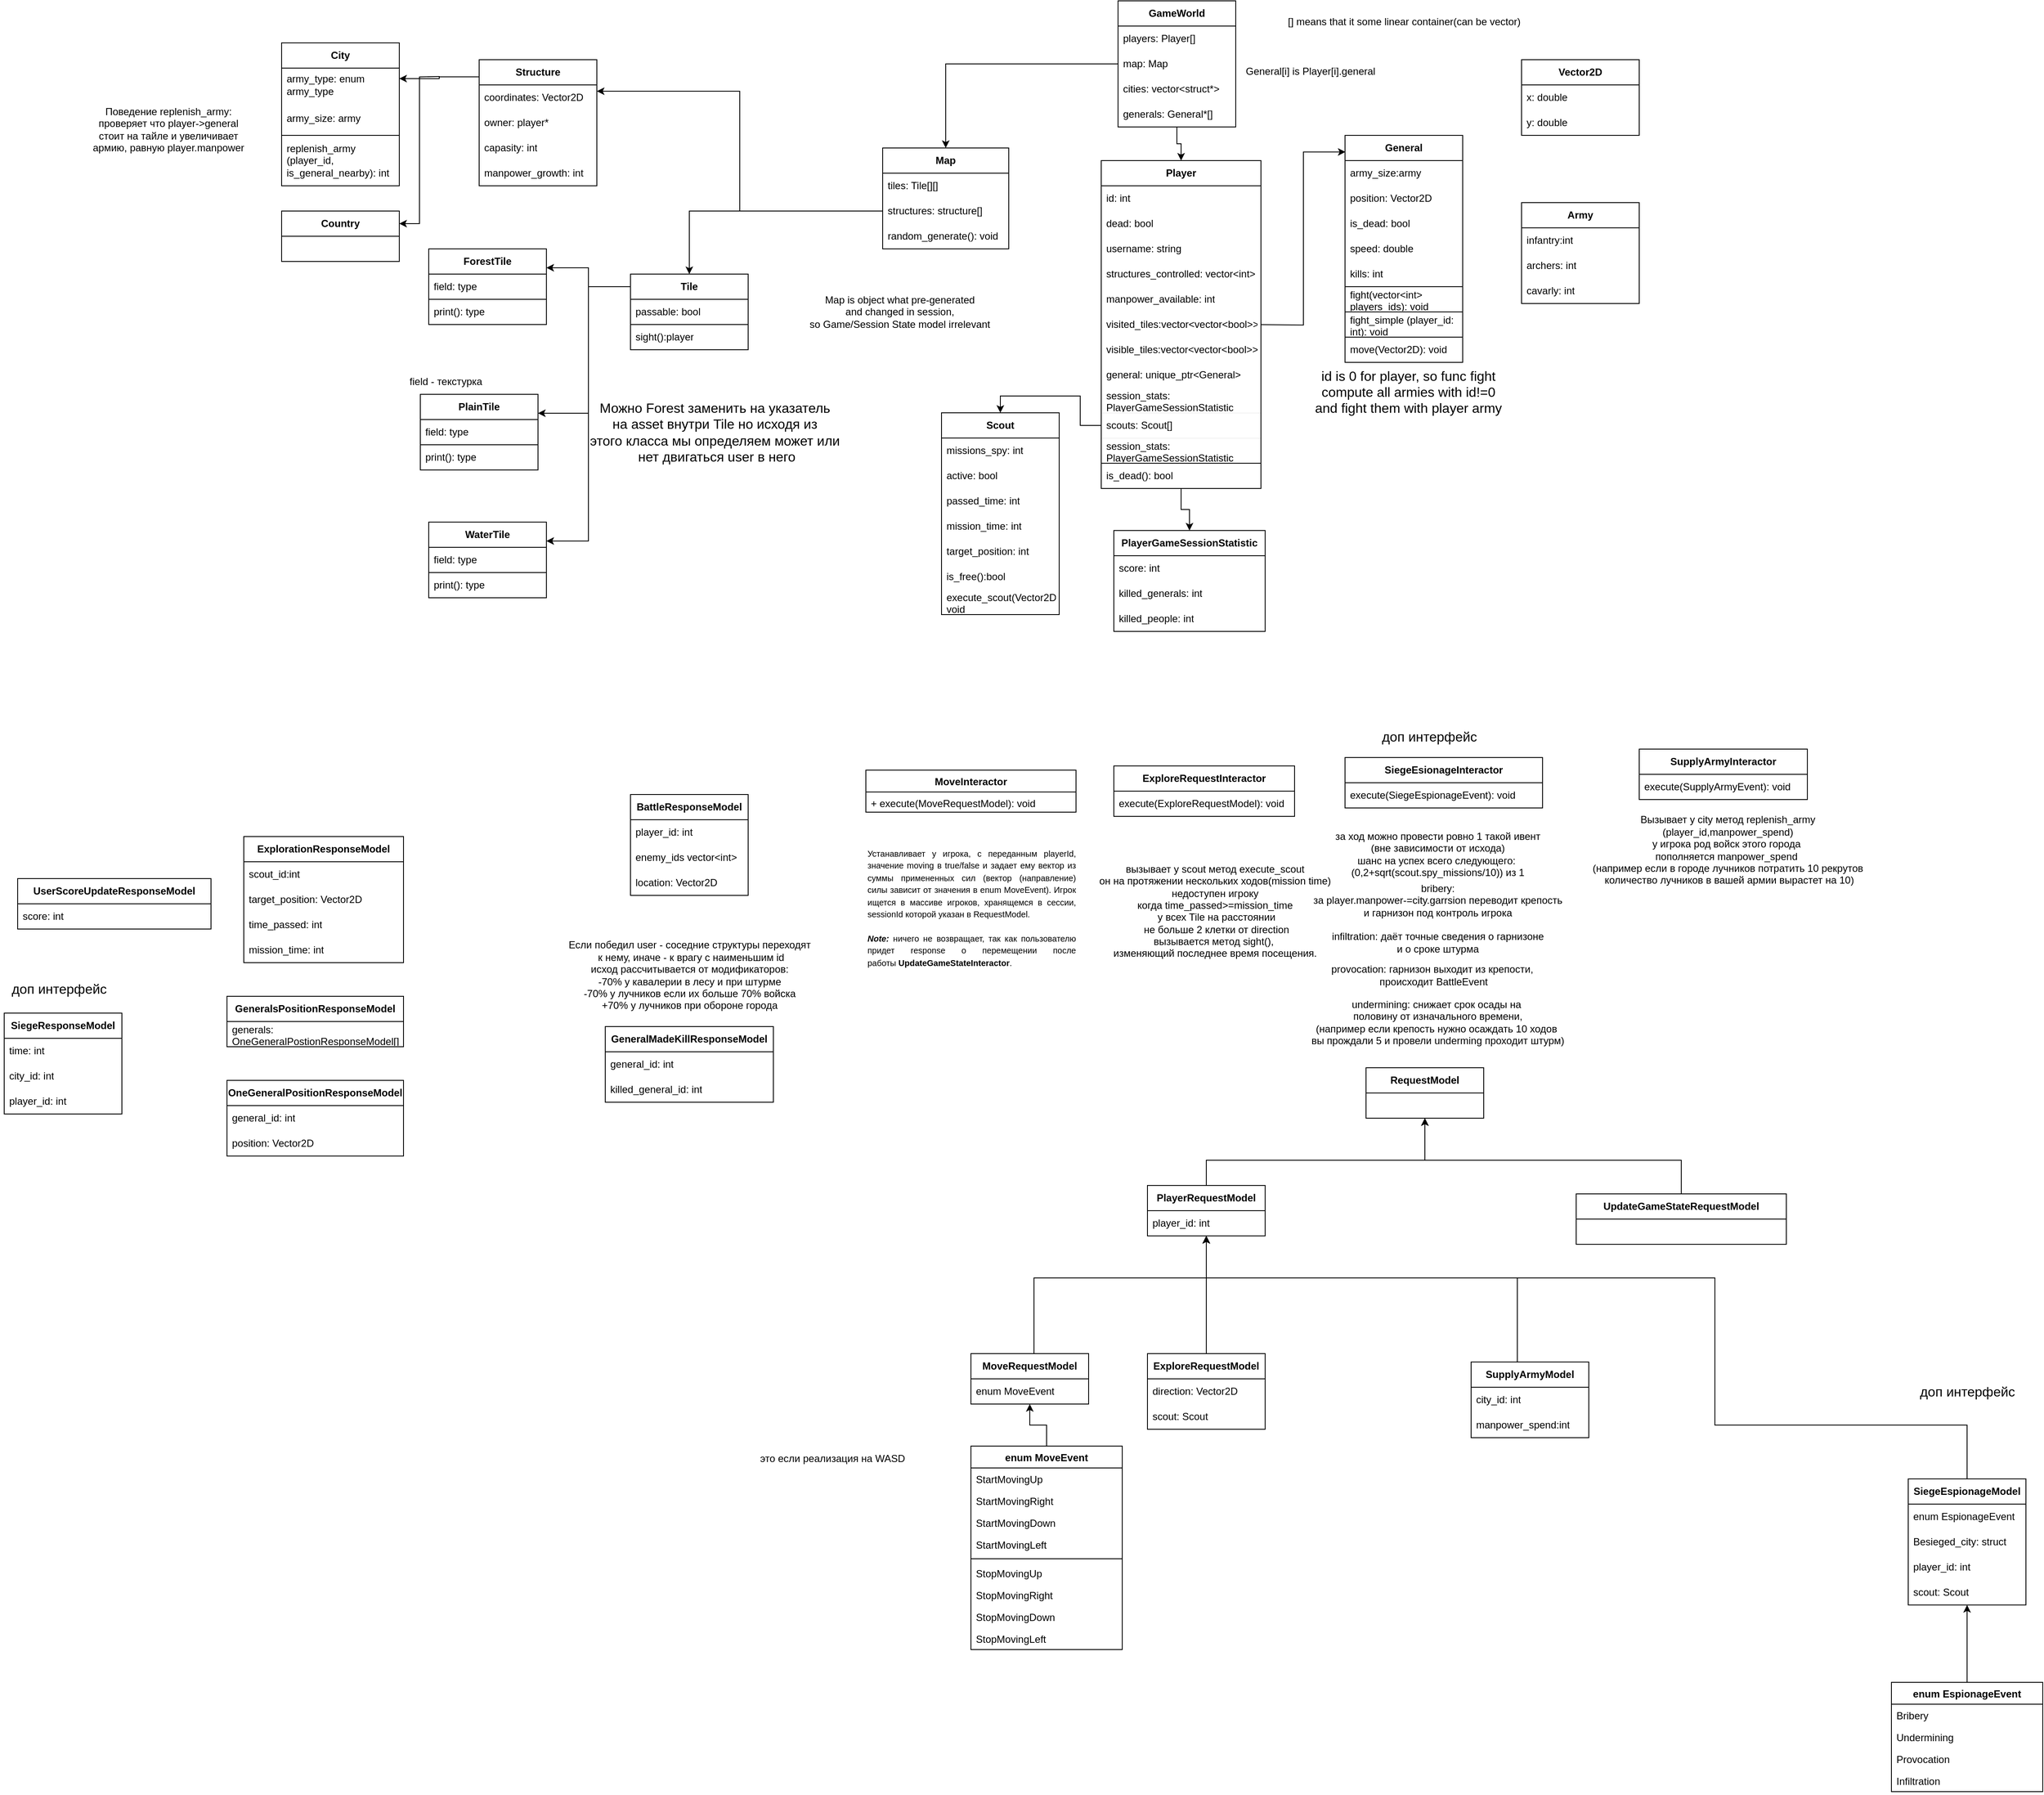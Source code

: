 <mxfile version="24.0.4" type="device">
  <diagram name="Страница — 1" id="yzaNzAWzxdTYzLEaN_Y5">
    <mxGraphModel dx="5290" dy="667" grid="1" gridSize="10" guides="1" tooltips="1" connect="1" arrows="1" fold="1" page="1" pageScale="1" pageWidth="4000" pageHeight="4000" math="0" shadow="0">
      <root>
        <mxCell id="0" />
        <mxCell id="1" parent="0" />
        <mxCell id="KFc2IA_v9dbZra4dJyKy-28" style="edgeStyle=orthogonalEdgeStyle;rounded=0;orthogonalLoop=1;jettySize=auto;html=1;entryX=0.5;entryY=0;entryDx=0;entryDy=0;" parent="1" source="tCR5LcVjHu80V7ztG9GC-4" target="KFc2IA_v9dbZra4dJyKy-17" edge="1">
          <mxGeometry relative="1" as="geometry" />
        </mxCell>
        <mxCell id="RA97HVlU0F-vRAFUvB5s-120" style="edgeStyle=orthogonalEdgeStyle;rounded=0;orthogonalLoop=1;jettySize=auto;html=1;entryX=0.5;entryY=0;entryDx=0;entryDy=0;" parent="1" source="tCR5LcVjHu80V7ztG9GC-14" target="RA97HVlU0F-vRAFUvB5s-110" edge="1">
          <mxGeometry relative="1" as="geometry" />
        </mxCell>
        <mxCell id="tCR5LcVjHu80V7ztG9GC-4" value="&lt;b&gt;Player&lt;/b&gt;" style="swimlane;fontStyle=0;childLayout=stackLayout;horizontal=1;startSize=30;horizontalStack=0;resizeParent=1;resizeParentMax=0;resizeLast=0;collapsible=1;marginBottom=0;whiteSpace=wrap;html=1;" parent="1" vertex="1">
          <mxGeometry x="330" y="240" width="190" height="390" as="geometry" />
        </mxCell>
        <mxCell id="tCR5LcVjHu80V7ztG9GC-5" value="id: int" style="text;strokeColor=none;fillColor=none;align=left;verticalAlign=middle;spacingLeft=4;spacingRight=4;overflow=hidden;points=[[0,0.5],[1,0.5]];portConstraint=eastwest;rotatable=0;whiteSpace=wrap;html=1;" parent="tCR5LcVjHu80V7ztG9GC-4" vertex="1">
          <mxGeometry y="30" width="190" height="30" as="geometry" />
        </mxCell>
        <mxCell id="tCR5LcVjHu80V7ztG9GC-6" value="dead: bool" style="text;strokeColor=none;fillColor=none;align=left;verticalAlign=middle;spacingLeft=4;spacingRight=4;overflow=hidden;points=[[0,0.5],[1,0.5]];portConstraint=eastwest;rotatable=0;whiteSpace=wrap;html=1;" parent="tCR5LcVjHu80V7ztG9GC-4" vertex="1">
          <mxGeometry y="60" width="190" height="30" as="geometry" />
        </mxCell>
        <mxCell id="tCR5LcVjHu80V7ztG9GC-7" value="username: string" style="text;strokeColor=none;fillColor=none;align=left;verticalAlign=middle;spacingLeft=4;spacingRight=4;overflow=hidden;points=[[0,0.5],[1,0.5]];portConstraint=eastwest;rotatable=0;whiteSpace=wrap;html=1;" parent="tCR5LcVjHu80V7ztG9GC-4" vertex="1">
          <mxGeometry y="90" width="190" height="30" as="geometry" />
        </mxCell>
        <mxCell id="tCR5LcVjHu80V7ztG9GC-8" value="structures_controlled: vector&amp;lt;int&amp;gt;" style="text;strokeColor=none;fillColor=none;align=left;verticalAlign=middle;spacingLeft=4;spacingRight=4;overflow=hidden;points=[[0,0.5],[1,0.5]];portConstraint=eastwest;rotatable=0;whiteSpace=wrap;html=1;" parent="tCR5LcVjHu80V7ztG9GC-4" vertex="1">
          <mxGeometry y="120" width="190" height="30" as="geometry" />
        </mxCell>
        <mxCell id="tCR5LcVjHu80V7ztG9GC-9" value="manpower_available: int" style="text;strokeColor=none;fillColor=none;align=left;verticalAlign=middle;spacingLeft=4;spacingRight=4;overflow=hidden;points=[[0,0.5],[1,0.5]];portConstraint=eastwest;rotatable=0;whiteSpace=wrap;html=1;" parent="tCR5LcVjHu80V7ztG9GC-4" vertex="1">
          <mxGeometry y="150" width="190" height="30" as="geometry" />
        </mxCell>
        <mxCell id="SBjBQU7M9IEnCCw0oO5a-2" value="visited_tiles:vector&amp;lt;vector&amp;lt;bool&amp;gt;&amp;gt;" style="text;strokeColor=none;fillColor=none;align=left;verticalAlign=middle;spacingLeft=4;spacingRight=4;overflow=hidden;points=[[0,0.5],[1,0.5]];portConstraint=eastwest;rotatable=0;whiteSpace=wrap;html=1;" vertex="1" parent="tCR5LcVjHu80V7ztG9GC-4">
          <mxGeometry y="180" width="190" height="30" as="geometry" />
        </mxCell>
        <mxCell id="SBjBQU7M9IEnCCw0oO5a-3" value="visible_tiles:vector&amp;lt;vector&amp;lt;bool&amp;gt;&amp;gt;" style="text;strokeColor=none;fillColor=none;align=left;verticalAlign=middle;spacingLeft=4;spacingRight=4;overflow=hidden;points=[[0,0.5],[1,0.5]];portConstraint=eastwest;rotatable=0;whiteSpace=wrap;html=1;" vertex="1" parent="tCR5LcVjHu80V7ztG9GC-4">
          <mxGeometry y="210" width="190" height="30" as="geometry" />
        </mxCell>
        <mxCell id="RA97HVlU0F-vRAFUvB5s-30" value="general: unique_ptr&amp;lt;General&amp;gt;" style="text;strokeColor=none;fillColor=none;align=left;verticalAlign=middle;spacingLeft=4;spacingRight=4;overflow=hidden;points=[[0,0.5],[1,0.5]];portConstraint=eastwest;rotatable=0;whiteSpace=wrap;html=1;" parent="tCR5LcVjHu80V7ztG9GC-4" vertex="1">
          <mxGeometry y="240" width="190" height="30" as="geometry" />
        </mxCell>
        <mxCell id="RA97HVlU0F-vRAFUvB5s-32" value="session_stats:&amp;nbsp;&lt;div&gt;&lt;span style=&quot;text-align: center; text-wrap: nowrap;&quot;&gt;PlayerGameSessionStatistic&lt;/span&gt;&lt;/div&gt;" style="text;strokeColor=none;fillColor=none;align=left;verticalAlign=middle;spacingLeft=4;spacingRight=4;overflow=hidden;points=[[0,0.5],[1,0.5]];portConstraint=eastwest;rotatable=0;whiteSpace=wrap;html=1;" parent="tCR5LcVjHu80V7ztG9GC-4" vertex="1">
          <mxGeometry y="270" width="190" height="30" as="geometry" />
        </mxCell>
        <mxCell id="tCR5LcVjHu80V7ztG9GC-14" value="scouts: Scout[]" style="text;align=left;verticalAlign=middle;spacingLeft=4;spacingRight=4;overflow=hidden;points=[[0,0.5],[1,0.5]];portConstraint=eastwest;rotatable=0;whiteSpace=wrap;html=1;strokeColor=default;strokeWidth=0;" parent="tCR5LcVjHu80V7ztG9GC-4" vertex="1">
          <mxGeometry y="300" width="190" height="30" as="geometry" />
        </mxCell>
        <mxCell id="RA97HVlU0F-vRAFUvB5s-109" value="session_stats:&amp;nbsp;&lt;div&gt;&lt;span style=&quot;text-align: center; text-wrap: nowrap;&quot;&gt;PlayerGameSessionStatistic&lt;/span&gt;&lt;/div&gt;" style="text;strokeColor=none;fillColor=none;align=left;verticalAlign=middle;spacingLeft=4;spacingRight=4;overflow=hidden;points=[[0,0.5],[1,0.5]];portConstraint=eastwest;rotatable=0;whiteSpace=wrap;html=1;" parent="tCR5LcVjHu80V7ztG9GC-4" vertex="1">
          <mxGeometry y="330" width="190" height="30" as="geometry" />
        </mxCell>
        <mxCell id="tCR5LcVjHu80V7ztG9GC-12" value="is_dead(): bool" style="text;align=left;verticalAlign=middle;spacingLeft=4;spacingRight=4;overflow=hidden;points=[[0,0.5],[1,0.5]];portConstraint=eastwest;rotatable=0;whiteSpace=wrap;html=1;strokeColor=default;" parent="tCR5LcVjHu80V7ztG9GC-4" vertex="1">
          <mxGeometry y="360" width="190" height="30" as="geometry" />
        </mxCell>
        <mxCell id="tCR5LcVjHu80V7ztG9GC-15" value="&lt;b&gt;General&lt;/b&gt;" style="swimlane;fontStyle=0;childLayout=stackLayout;horizontal=1;startSize=30;horizontalStack=0;resizeParent=1;resizeParentMax=0;resizeLast=0;collapsible=1;marginBottom=0;whiteSpace=wrap;html=1;" parent="1" vertex="1">
          <mxGeometry x="620" y="210" width="140" height="270" as="geometry" />
        </mxCell>
        <mxCell id="tCR5LcVjHu80V7ztG9GC-16" value="army_size:army" style="text;strokeColor=none;fillColor=none;align=left;verticalAlign=middle;spacingLeft=4;spacingRight=4;overflow=hidden;points=[[0,0.5],[1,0.5]];portConstraint=eastwest;rotatable=0;whiteSpace=wrap;html=1;" parent="tCR5LcVjHu80V7ztG9GC-15" vertex="1">
          <mxGeometry y="30" width="140" height="30" as="geometry" />
        </mxCell>
        <mxCell id="tCR5LcVjHu80V7ztG9GC-17" value="position: Vector2D" style="text;strokeColor=none;fillColor=none;align=left;verticalAlign=middle;spacingLeft=4;spacingRight=4;overflow=hidden;points=[[0,0.5],[1,0.5]];portConstraint=eastwest;rotatable=0;whiteSpace=wrap;html=1;" parent="tCR5LcVjHu80V7ztG9GC-15" vertex="1">
          <mxGeometry y="60" width="140" height="30" as="geometry" />
        </mxCell>
        <mxCell id="RA97HVlU0F-vRAFUvB5s-31" value="is_&lt;span style=&quot;background-color: initial;&quot;&gt;dead: bool&lt;/span&gt;" style="text;strokeColor=none;fillColor=none;align=left;verticalAlign=middle;spacingLeft=4;spacingRight=4;overflow=hidden;points=[[0,0.5],[1,0.5]];portConstraint=eastwest;rotatable=0;whiteSpace=wrap;html=1;" parent="tCR5LcVjHu80V7ztG9GC-15" vertex="1">
          <mxGeometry y="90" width="140" height="30" as="geometry" />
        </mxCell>
        <mxCell id="tCR5LcVjHu80V7ztG9GC-11" value="speed: double" style="text;strokeColor=none;fillColor=none;align=left;verticalAlign=middle;spacingLeft=4;spacingRight=4;overflow=hidden;points=[[0,0.5],[1,0.5]];portConstraint=eastwest;rotatable=0;whiteSpace=wrap;html=1;" parent="tCR5LcVjHu80V7ztG9GC-15" vertex="1">
          <mxGeometry y="120" width="140" height="30" as="geometry" />
        </mxCell>
        <mxCell id="0ZNYPErW7UP7J2Xriw9N-6" value="kills: int" style="text;strokeColor=none;fillColor=none;align=left;verticalAlign=middle;spacingLeft=4;spacingRight=4;overflow=hidden;points=[[0,0.5],[1,0.5]];portConstraint=eastwest;rotatable=0;whiteSpace=wrap;html=1;" parent="tCR5LcVjHu80V7ztG9GC-15" vertex="1">
          <mxGeometry y="150" width="140" height="30" as="geometry" />
        </mxCell>
        <mxCell id="tCR5LcVjHu80V7ztG9GC-18" value="fight(vector&amp;lt;int&amp;gt; players_ids): void&amp;nbsp;" style="text;strokeColor=default;fillColor=none;align=left;verticalAlign=middle;spacingLeft=4;spacingRight=4;overflow=hidden;points=[[0,0.5],[1,0.5]];portConstraint=eastwest;rotatable=0;whiteSpace=wrap;html=1;" parent="tCR5LcVjHu80V7ztG9GC-15" vertex="1">
          <mxGeometry y="180" width="140" height="30" as="geometry" />
        </mxCell>
        <mxCell id="zGZCpvNRkM8FQ05rkQ7o-10" value="fight_simple (player_id: int): void&amp;nbsp;" style="text;strokeColor=default;fillColor=none;align=left;verticalAlign=middle;spacingLeft=4;spacingRight=4;overflow=hidden;points=[[0,0.5],[1,0.5]];portConstraint=eastwest;rotatable=0;whiteSpace=wrap;html=1;" parent="tCR5LcVjHu80V7ztG9GC-15" vertex="1">
          <mxGeometry y="210" width="140" height="30" as="geometry" />
        </mxCell>
        <mxCell id="RA97HVlU0F-vRAFUvB5s-119" value="move(Vector2D): void" style="text;strokeColor=none;fillColor=none;align=left;verticalAlign=middle;spacingLeft=4;spacingRight=4;overflow=hidden;points=[[0,0.5],[1,0.5]];portConstraint=eastwest;rotatable=0;whiteSpace=wrap;html=1;" parent="tCR5LcVjHu80V7ztG9GC-15" vertex="1">
          <mxGeometry y="240" width="140" height="30" as="geometry" />
        </mxCell>
        <mxCell id="zGZCpvNRkM8FQ05rkQ7o-1" value="&lt;b&gt;Vector2D&lt;/b&gt;" style="swimlane;fontStyle=0;childLayout=stackLayout;horizontal=1;startSize=30;horizontalStack=0;resizeParent=1;resizeParentMax=0;resizeLast=0;collapsible=1;marginBottom=0;whiteSpace=wrap;html=1;" parent="1" vertex="1">
          <mxGeometry x="830" y="120" width="140" height="90" as="geometry" />
        </mxCell>
        <mxCell id="zGZCpvNRkM8FQ05rkQ7o-2" value="x: double" style="text;strokeColor=none;fillColor=none;align=left;verticalAlign=middle;spacingLeft=4;spacingRight=4;overflow=hidden;points=[[0,0.5],[1,0.5]];portConstraint=eastwest;rotatable=0;whiteSpace=wrap;html=1;" parent="zGZCpvNRkM8FQ05rkQ7o-1" vertex="1">
          <mxGeometry y="30" width="140" height="30" as="geometry" />
        </mxCell>
        <mxCell id="zGZCpvNRkM8FQ05rkQ7o-3" value="y: double" style="text;strokeColor=none;fillColor=none;align=left;verticalAlign=middle;spacingLeft=4;spacingRight=4;overflow=hidden;points=[[0,0.5],[1,0.5]];portConstraint=eastwest;rotatable=0;whiteSpace=wrap;html=1;" parent="zGZCpvNRkM8FQ05rkQ7o-1" vertex="1">
          <mxGeometry y="60" width="140" height="30" as="geometry" />
        </mxCell>
        <mxCell id="zGZCpvNRkM8FQ05rkQ7o-5" value="&lt;b&gt;Army&lt;/b&gt;" style="swimlane;fontStyle=0;childLayout=stackLayout;horizontal=1;startSize=30;horizontalStack=0;resizeParent=1;resizeParentMax=0;resizeLast=0;collapsible=1;marginBottom=0;whiteSpace=wrap;html=1;" parent="1" vertex="1">
          <mxGeometry x="830" y="290" width="140" height="120" as="geometry" />
        </mxCell>
        <mxCell id="zGZCpvNRkM8FQ05rkQ7o-6" value="infantry:int" style="text;strokeColor=none;fillColor=none;align=left;verticalAlign=middle;spacingLeft=4;spacingRight=4;overflow=hidden;points=[[0,0.5],[1,0.5]];portConstraint=eastwest;rotatable=0;whiteSpace=wrap;html=1;" parent="zGZCpvNRkM8FQ05rkQ7o-5" vertex="1">
          <mxGeometry y="30" width="140" height="30" as="geometry" />
        </mxCell>
        <mxCell id="zGZCpvNRkM8FQ05rkQ7o-7" value="archers: int" style="text;strokeColor=none;fillColor=none;align=left;verticalAlign=middle;spacingLeft=4;spacingRight=4;overflow=hidden;points=[[0,0.5],[1,0.5]];portConstraint=eastwest;rotatable=0;whiteSpace=wrap;html=1;" parent="zGZCpvNRkM8FQ05rkQ7o-5" vertex="1">
          <mxGeometry y="60" width="140" height="30" as="geometry" />
        </mxCell>
        <mxCell id="zGZCpvNRkM8FQ05rkQ7o-8" value="cavarly: int" style="text;strokeColor=none;fillColor=none;align=left;verticalAlign=middle;spacingLeft=4;spacingRight=4;overflow=hidden;points=[[0,0.5],[1,0.5]];portConstraint=eastwest;rotatable=0;whiteSpace=wrap;html=1;" parent="zGZCpvNRkM8FQ05rkQ7o-5" vertex="1">
          <mxGeometry y="90" width="140" height="30" as="geometry" />
        </mxCell>
        <mxCell id="zGZCpvNRkM8FQ05rkQ7o-14" value="id is 0 for player, so func fight&lt;br&gt;&amp;nbsp;compute all armies with id!=0&amp;nbsp;&lt;div&gt;and fight them with player army&lt;/div&gt;" style="text;html=1;align=center;verticalAlign=middle;resizable=0;points=[];autosize=1;strokeColor=none;fillColor=none;fontSize=16;" parent="1" vertex="1">
          <mxGeometry x="570" y="480" width="250" height="70" as="geometry" />
        </mxCell>
        <mxCell id="KFc2IA_v9dbZra4dJyKy-30" style="edgeStyle=orthogonalEdgeStyle;rounded=0;orthogonalLoop=1;jettySize=auto;html=1;entryX=0.5;entryY=0;entryDx=0;entryDy=0;" parent="1" source="KFc2IA_v9dbZra4dJyKy-1" target="tCR5LcVjHu80V7ztG9GC-4" edge="1">
          <mxGeometry relative="1" as="geometry" />
        </mxCell>
        <mxCell id="KFc2IA_v9dbZra4dJyKy-1" value="&lt;b&gt;GameWorld&lt;/b&gt;" style="swimlane;fontStyle=0;childLayout=stackLayout;horizontal=1;startSize=30;horizontalStack=0;resizeParent=1;resizeParentMax=0;resizeLast=0;collapsible=1;marginBottom=0;whiteSpace=wrap;html=1;" parent="1" vertex="1">
          <mxGeometry x="350" y="50" width="140" height="150" as="geometry" />
        </mxCell>
        <mxCell id="KFc2IA_v9dbZra4dJyKy-2" value="players: Player[]" style="text;strokeColor=none;fillColor=none;align=left;verticalAlign=middle;spacingLeft=4;spacingRight=4;overflow=hidden;points=[[0,0.5],[1,0.5]];portConstraint=eastwest;rotatable=0;whiteSpace=wrap;html=1;" parent="KFc2IA_v9dbZra4dJyKy-1" vertex="1">
          <mxGeometry y="30" width="140" height="30" as="geometry" />
        </mxCell>
        <mxCell id="KFc2IA_v9dbZra4dJyKy-4" value="map: Map" style="text;strokeColor=none;fillColor=none;align=left;verticalAlign=middle;spacingLeft=4;spacingRight=4;overflow=hidden;points=[[0,0.5],[1,0.5]];portConstraint=eastwest;rotatable=0;whiteSpace=wrap;html=1;" parent="KFc2IA_v9dbZra4dJyKy-1" vertex="1">
          <mxGeometry y="60" width="140" height="30" as="geometry" />
        </mxCell>
        <mxCell id="KFc2IA_v9dbZra4dJyKy-31" value="cities: vector&amp;lt;struct*&amp;gt;" style="text;strokeColor=none;fillColor=none;align=left;verticalAlign=middle;spacingLeft=4;spacingRight=4;overflow=hidden;points=[[0,0.5],[1,0.5]];portConstraint=eastwest;rotatable=0;whiteSpace=wrap;html=1;" parent="KFc2IA_v9dbZra4dJyKy-1" vertex="1">
          <mxGeometry y="90" width="140" height="30" as="geometry" />
        </mxCell>
        <mxCell id="RA97HVlU0F-vRAFUvB5s-27" value="generals: General*[]" style="text;strokeColor=none;fillColor=none;align=left;verticalAlign=middle;spacingLeft=4;spacingRight=4;overflow=hidden;points=[[0,0.5],[1,0.5]];portConstraint=eastwest;rotatable=0;whiteSpace=wrap;html=1;" parent="KFc2IA_v9dbZra4dJyKy-1" vertex="1">
          <mxGeometry y="120" width="140" height="30" as="geometry" />
        </mxCell>
        <mxCell id="KFc2IA_v9dbZra4dJyKy-17" value="&lt;span style=&quot;text-wrap: nowrap; background-color: rgb(255, 255, 255);&quot;&gt;&lt;b&gt;PlayerGameSessionStatistic&lt;/b&gt;&lt;/span&gt;" style="swimlane;fontStyle=0;childLayout=stackLayout;horizontal=1;startSize=30;horizontalStack=0;resizeParent=1;resizeParentMax=0;resizeLast=0;collapsible=1;marginBottom=0;whiteSpace=wrap;html=1;" parent="1" vertex="1">
          <mxGeometry x="345" y="680" width="180" height="120" as="geometry" />
        </mxCell>
        <mxCell id="KFc2IA_v9dbZra4dJyKy-18" value="score: int" style="text;strokeColor=none;fillColor=none;align=left;verticalAlign=middle;spacingLeft=4;spacingRight=4;overflow=hidden;points=[[0,0.5],[1,0.5]];portConstraint=eastwest;rotatable=0;whiteSpace=wrap;html=1;" parent="KFc2IA_v9dbZra4dJyKy-17" vertex="1">
          <mxGeometry y="30" width="180" height="30" as="geometry" />
        </mxCell>
        <mxCell id="KFc2IA_v9dbZra4dJyKy-19" value="killed_generals: int" style="text;strokeColor=none;fillColor=none;align=left;verticalAlign=middle;spacingLeft=4;spacingRight=4;overflow=hidden;points=[[0,0.5],[1,0.5]];portConstraint=eastwest;rotatable=0;whiteSpace=wrap;html=1;" parent="KFc2IA_v9dbZra4dJyKy-17" vertex="1">
          <mxGeometry y="60" width="180" height="30" as="geometry" />
        </mxCell>
        <mxCell id="KFc2IA_v9dbZra4dJyKy-20" value="killed_people: int" style="text;strokeColor=none;fillColor=none;align=left;verticalAlign=middle;spacingLeft=4;spacingRight=4;overflow=hidden;points=[[0,0.5],[1,0.5]];portConstraint=eastwest;rotatable=0;whiteSpace=wrap;html=1;" parent="KFc2IA_v9dbZra4dJyKy-17" vertex="1">
          <mxGeometry y="90" width="180" height="30" as="geometry" />
        </mxCell>
        <mxCell id="KFc2IA_v9dbZra4dJyKy-29" style="edgeStyle=orthogonalEdgeStyle;rounded=0;orthogonalLoop=1;jettySize=auto;html=1;entryX=0.004;entryY=0.073;entryDx=0;entryDy=0;entryPerimeter=0;" parent="1" target="tCR5LcVjHu80V7ztG9GC-15" edge="1">
          <mxGeometry relative="1" as="geometry">
            <mxPoint x="520" y="435.067" as="sourcePoint" />
          </mxGeometry>
        </mxCell>
        <mxCell id="KFc2IA_v9dbZra4dJyKy-32" style="edgeStyle=orthogonalEdgeStyle;rounded=0;orthogonalLoop=1;jettySize=auto;html=1;entryX=0.5;entryY=0;entryDx=0;entryDy=0;" parent="1" source="KFc2IA_v9dbZra4dJyKy-4" target="KFc2IA_v9dbZra4dJyKy-37" edge="1">
          <mxGeometry relative="1" as="geometry">
            <mxPoint x="180" y="270" as="targetPoint" />
          </mxGeometry>
        </mxCell>
        <mxCell id="KFc2IA_v9dbZra4dJyKy-37" value="&lt;b&gt;Map&lt;/b&gt;" style="swimlane;fontStyle=0;childLayout=stackLayout;horizontal=1;startSize=30;horizontalStack=0;resizeParent=1;resizeParentMax=0;resizeLast=0;collapsible=1;marginBottom=0;whiteSpace=wrap;html=1;" parent="1" vertex="1">
          <mxGeometry x="70" y="225" width="150" height="120" as="geometry" />
        </mxCell>
        <mxCell id="KFc2IA_v9dbZra4dJyKy-38" value="tiles: Tile[][]" style="text;strokeColor=none;fillColor=none;align=left;verticalAlign=middle;spacingLeft=4;spacingRight=4;overflow=hidden;points=[[0,0.5],[1,0.5]];portConstraint=eastwest;rotatable=0;whiteSpace=wrap;html=1;" parent="KFc2IA_v9dbZra4dJyKy-37" vertex="1">
          <mxGeometry y="30" width="150" height="30" as="geometry" />
        </mxCell>
        <mxCell id="KFc2IA_v9dbZra4dJyKy-61" value="structures: structure[]" style="text;strokeColor=none;fillColor=none;align=left;verticalAlign=middle;spacingLeft=4;spacingRight=4;overflow=hidden;points=[[0,0.5],[1,0.5]];portConstraint=eastwest;rotatable=0;whiteSpace=wrap;html=1;" parent="KFc2IA_v9dbZra4dJyKy-37" vertex="1">
          <mxGeometry y="60" width="150" height="30" as="geometry" />
        </mxCell>
        <mxCell id="KFc2IA_v9dbZra4dJyKy-40" value="random_generate(): void" style="text;strokeColor=none;fillColor=none;align=left;verticalAlign=middle;spacingLeft=4;spacingRight=4;overflow=hidden;points=[[0,0.5],[1,0.5]];portConstraint=eastwest;rotatable=0;whiteSpace=wrap;html=1;" parent="KFc2IA_v9dbZra4dJyKy-37" vertex="1">
          <mxGeometry y="90" width="150" height="30" as="geometry" />
        </mxCell>
        <mxCell id="KFc2IA_v9dbZra4dJyKy-41" value="[] means that it some linear container(can be vector)" style="text;html=1;align=center;verticalAlign=middle;resizable=0;points=[];autosize=1;strokeColor=none;fillColor=none;" parent="1" vertex="1">
          <mxGeometry x="540" y="60" width="300" height="30" as="geometry" />
        </mxCell>
        <mxCell id="KFc2IA_v9dbZra4dJyKy-51" value="Map is object what pre-generated&lt;div&gt;&amp;nbsp;and changed in session,&amp;nbsp;&lt;div&gt;so Game/Session State model irrelevant&lt;/div&gt;&lt;/div&gt;" style="text;html=1;align=center;verticalAlign=middle;resizable=0;points=[];autosize=1;strokeColor=none;fillColor=none;" parent="1" vertex="1">
          <mxGeometry x="-30" y="390" width="240" height="60" as="geometry" />
        </mxCell>
        <mxCell id="KFc2IA_v9dbZra4dJyKy-90" style="edgeStyle=orthogonalEdgeStyle;rounded=0;orthogonalLoop=1;jettySize=auto;html=1;exitX=0.001;exitY=0.136;exitDx=0;exitDy=0;exitPerimeter=0;entryX=1;entryY=0.25;entryDx=0;entryDy=0;" parent="1" source="KFc2IA_v9dbZra4dJyKy-53" target="KFc2IA_v9dbZra4dJyKy-92" edge="1">
          <mxGeometry relative="1" as="geometry">
            <mxPoint x="-501.455" y="160" as="targetPoint" />
          </mxGeometry>
        </mxCell>
        <mxCell id="KFc2IA_v9dbZra4dJyKy-100" style="edgeStyle=orthogonalEdgeStyle;rounded=0;orthogonalLoop=1;jettySize=auto;html=1;entryX=1;entryY=0.25;entryDx=0;entryDy=0;" parent="1" target="KFc2IA_v9dbZra4dJyKy-96" edge="1">
          <mxGeometry relative="1" as="geometry">
            <mxPoint x="-457" y="140" as="sourcePoint" />
          </mxGeometry>
        </mxCell>
        <mxCell id="KFc2IA_v9dbZra4dJyKy-53" value="&lt;b&gt;Structure&lt;/b&gt;" style="swimlane;fontStyle=0;childLayout=stackLayout;horizontal=1;startSize=30;horizontalStack=0;resizeParent=1;resizeParentMax=0;resizeLast=0;collapsible=1;marginBottom=0;whiteSpace=wrap;html=1;" parent="1" vertex="1">
          <mxGeometry x="-410" y="120" width="140" height="150" as="geometry" />
        </mxCell>
        <mxCell id="KFc2IA_v9dbZra4dJyKy-55" value="coordinates: Vector2D" style="text;strokeColor=none;fillColor=none;align=left;verticalAlign=middle;spacingLeft=4;spacingRight=4;overflow=hidden;points=[[0,0.5],[1,0.5]];portConstraint=eastwest;rotatable=0;whiteSpace=wrap;html=1;" parent="KFc2IA_v9dbZra4dJyKy-53" vertex="1">
          <mxGeometry y="30" width="140" height="30" as="geometry" />
        </mxCell>
        <mxCell id="KFc2IA_v9dbZra4dJyKy-56" value="owner: player*" style="text;strokeColor=none;fillColor=none;align=left;verticalAlign=middle;spacingLeft=4;spacingRight=4;overflow=hidden;points=[[0,0.5],[1,0.5]];portConstraint=eastwest;rotatable=0;whiteSpace=wrap;html=1;" parent="KFc2IA_v9dbZra4dJyKy-53" vertex="1">
          <mxGeometry y="60" width="140" height="30" as="geometry" />
        </mxCell>
        <mxCell id="KFc2IA_v9dbZra4dJyKy-88" value="capasity: int&lt;span style=&quot;color: rgba(0, 0, 0, 0); font-family: monospace; font-size: 0px; text-wrap: nowrap;&quot;&gt;%3CmxGraphModel%3E%3Croot%3E%3CmxCell%20id%3D%220%22%2F%3E%3CmxCell%20id%3D%221%22%20parent%3D%220%22%2F%3E%3CmxCell%20id%3D%222%22%20value%3D%22%26lt%3Bb%26gt%3BPlainTile%26lt%3B%2Fb%26gt%3B%22%20style%3D%22swimlane%3BfontStyle%3D0%3BchildLayout%3DstackLayout%3Bhorizontal%3D1%3BstartSize%3D30%3BhorizontalStack%3D0%3BresizeParent%3D1%3BresizeParentMax%3D0%3BresizeLast%3D0%3Bcollapsible%3D1%3BmarginBottom%3D0%3BwhiteSpace%3Dwrap%3Bhtml%3D1%3B%22%20vertex%3D%221%22%20parent%3D%221%22%3E%3CmxGeometry%20x%3D%22-390%22%20y%3D%22560%22%20width%3D%22140%22%20height%3D%2290%22%20as%3D%22geometry%22%2F%3E%3C%2FmxCell%3E%3CmxCell%20id%3D%223%22%20value%3D%22field%3A%20type%22%20style%3D%22text%3BstrokeColor%3Dnone%3BfillColor%3Dnone%3Balign%3Dleft%3BverticalAlign%3Dmiddle%3BspacingLeft%3D4%3BspacingRight%3D4%3Boverflow%3Dhidden%3Bpoints%3D%5B%5B0%2C0.5%5D%2C%5B1%2C0.5%5D%5D%3BportConstraint%3Deastwest%3Brotatable%3D0%3BwhiteSpace%3Dwrap%3Bhtml%3D1%3B%22%20vertex%3D%221%22%20parent%3D%222%22%3E%3CmxGeometry%20y%3D%2230%22%20width%3D%22140%22%20height%3D%2230%22%20as%3D%22geometry%22%2F%3E%3C%2FmxCell%3E%3CmxCell%20id%3D%224%22%20value%3D%22print()%3A%20type%22%20style%3D%22text%3BstrokeColor%3Ddefault%3BfillColor%3Dnone%3Balign%3Dleft%3BverticalAlign%3Dmiddle%3BspacingLeft%3D4%3BspacingRight%3D4%3Boverflow%3Dhidden%3Bpoints%3D%5B%5B0%2C0.5%5D%2C%5B1%2C0.5%5D%5D%3BportConstraint%3Deastwest%3Brotatable%3D0%3BwhiteSpace%3Dwrap%3Bhtml%3D1%3B%22%20vertex%3D%221%22%20parent%3D%222%22%3E%3CmxGeometry%20y%3D%2260%22%20width%3D%22140%22%20height%3D%2230%22%20as%3D%22geometry%22%2F%3E%3C%2FmxCell%3E%3C%2Froot%3E%3C%2FmxGraphModel%3E&lt;/span&gt;" style="text;strokeColor=none;fillColor=none;align=left;verticalAlign=middle;spacingLeft=4;spacingRight=4;overflow=hidden;points=[[0,0.5],[1,0.5]];portConstraint=eastwest;rotatable=0;whiteSpace=wrap;html=1;" parent="KFc2IA_v9dbZra4dJyKy-53" vertex="1">
          <mxGeometry y="90" width="140" height="30" as="geometry" />
        </mxCell>
        <mxCell id="KFc2IA_v9dbZra4dJyKy-89" value="manpower_growth: int" style="text;strokeColor=none;fillColor=none;align=left;verticalAlign=middle;spacingLeft=4;spacingRight=4;overflow=hidden;points=[[0,0.5],[1,0.5]];portConstraint=eastwest;rotatable=0;whiteSpace=wrap;html=1;" parent="KFc2IA_v9dbZra4dJyKy-53" vertex="1">
          <mxGeometry y="120" width="140" height="30" as="geometry" />
        </mxCell>
        <mxCell id="KFc2IA_v9dbZra4dJyKy-57" value="&lt;b&gt;Tile&lt;/b&gt;" style="swimlane;fontStyle=0;childLayout=stackLayout;horizontal=1;startSize=30;horizontalStack=0;resizeParent=1;resizeParentMax=0;resizeLast=0;collapsible=1;marginBottom=0;whiteSpace=wrap;html=1;" parent="1" vertex="1">
          <mxGeometry x="-230" y="375" width="140" height="90" as="geometry" />
        </mxCell>
        <mxCell id="KFc2IA_v9dbZra4dJyKy-58" value="passable: bool" style="text;strokeColor=none;fillColor=none;align=left;verticalAlign=middle;spacingLeft=4;spacingRight=4;overflow=hidden;points=[[0,0.5],[1,0.5]];portConstraint=eastwest;rotatable=0;whiteSpace=wrap;html=1;" parent="KFc2IA_v9dbZra4dJyKy-57" vertex="1">
          <mxGeometry y="30" width="140" height="30" as="geometry" />
        </mxCell>
        <mxCell id="KFc2IA_v9dbZra4dJyKy-60" value="sight():player" style="text;strokeColor=default;fillColor=none;align=left;verticalAlign=middle;spacingLeft=4;spacingRight=4;overflow=hidden;points=[[0,0.5],[1,0.5]];portConstraint=eastwest;rotatable=0;whiteSpace=wrap;html=1;" parent="KFc2IA_v9dbZra4dJyKy-57" vertex="1">
          <mxGeometry y="60" width="140" height="30" as="geometry" />
        </mxCell>
        <mxCell id="KFc2IA_v9dbZra4dJyKy-62" style="edgeStyle=orthogonalEdgeStyle;rounded=0;orthogonalLoop=1;jettySize=auto;html=1;" parent="1" source="KFc2IA_v9dbZra4dJyKy-61" target="KFc2IA_v9dbZra4dJyKy-57" edge="1">
          <mxGeometry relative="1" as="geometry" />
        </mxCell>
        <mxCell id="KFc2IA_v9dbZra4dJyKy-63" style="edgeStyle=orthogonalEdgeStyle;rounded=0;orthogonalLoop=1;jettySize=auto;html=1;exitX=0;exitY=0.5;exitDx=0;exitDy=0;entryX=1;entryY=0.25;entryDx=0;entryDy=0;" parent="1" source="KFc2IA_v9dbZra4dJyKy-61" target="KFc2IA_v9dbZra4dJyKy-53" edge="1">
          <mxGeometry relative="1" as="geometry" />
        </mxCell>
        <mxCell id="KFc2IA_v9dbZra4dJyKy-68" value="&lt;b&gt;ForestTile&lt;/b&gt;" style="swimlane;fontStyle=0;childLayout=stackLayout;horizontal=1;startSize=30;horizontalStack=0;resizeParent=1;resizeParentMax=0;resizeLast=0;collapsible=1;marginBottom=0;whiteSpace=wrap;html=1;" parent="1" vertex="1">
          <mxGeometry x="-470" y="345" width="140" height="90" as="geometry" />
        </mxCell>
        <mxCell id="KFc2IA_v9dbZra4dJyKy-69" value="field: type" style="text;strokeColor=none;fillColor=none;align=left;verticalAlign=middle;spacingLeft=4;spacingRight=4;overflow=hidden;points=[[0,0.5],[1,0.5]];portConstraint=eastwest;rotatable=0;whiteSpace=wrap;html=1;" parent="KFc2IA_v9dbZra4dJyKy-68" vertex="1">
          <mxGeometry y="30" width="140" height="30" as="geometry" />
        </mxCell>
        <mxCell id="KFc2IA_v9dbZra4dJyKy-70" value="print(): type" style="text;strokeColor=default;fillColor=none;align=left;verticalAlign=middle;spacingLeft=4;spacingRight=4;overflow=hidden;points=[[0,0.5],[1,0.5]];portConstraint=eastwest;rotatable=0;whiteSpace=wrap;html=1;" parent="KFc2IA_v9dbZra4dJyKy-68" vertex="1">
          <mxGeometry y="60" width="140" height="30" as="geometry" />
        </mxCell>
        <mxCell id="KFc2IA_v9dbZra4dJyKy-72" value="field - текстурка" style="text;html=1;align=center;verticalAlign=middle;resizable=0;points=[];autosize=1;strokeColor=none;fillColor=none;" parent="1" vertex="1">
          <mxGeometry x="-505" y="488" width="110" height="30" as="geometry" />
        </mxCell>
        <mxCell id="KFc2IA_v9dbZra4dJyKy-74" value="&lt;b&gt;PlainTile&lt;/b&gt;" style="swimlane;fontStyle=0;childLayout=stackLayout;horizontal=1;startSize=30;horizontalStack=0;resizeParent=1;resizeParentMax=0;resizeLast=0;collapsible=1;marginBottom=0;whiteSpace=wrap;html=1;" parent="1" vertex="1">
          <mxGeometry x="-480" y="518" width="140" height="90" as="geometry" />
        </mxCell>
        <mxCell id="KFc2IA_v9dbZra4dJyKy-75" value="field: type" style="text;strokeColor=none;fillColor=none;align=left;verticalAlign=middle;spacingLeft=4;spacingRight=4;overflow=hidden;points=[[0,0.5],[1,0.5]];portConstraint=eastwest;rotatable=0;whiteSpace=wrap;html=1;" parent="KFc2IA_v9dbZra4dJyKy-74" vertex="1">
          <mxGeometry y="30" width="140" height="30" as="geometry" />
        </mxCell>
        <mxCell id="KFc2IA_v9dbZra4dJyKy-76" value="print(): type" style="text;strokeColor=default;fillColor=none;align=left;verticalAlign=middle;spacingLeft=4;spacingRight=4;overflow=hidden;points=[[0,0.5],[1,0.5]];portConstraint=eastwest;rotatable=0;whiteSpace=wrap;html=1;" parent="KFc2IA_v9dbZra4dJyKy-74" vertex="1">
          <mxGeometry y="60" width="140" height="30" as="geometry" />
        </mxCell>
        <mxCell id="KFc2IA_v9dbZra4dJyKy-77" value="&lt;b&gt;WaterTile&lt;/b&gt;" style="swimlane;fontStyle=0;childLayout=stackLayout;horizontal=1;startSize=30;horizontalStack=0;resizeParent=1;resizeParentMax=0;resizeLast=0;collapsible=1;marginBottom=0;whiteSpace=wrap;html=1;" parent="1" vertex="1">
          <mxGeometry x="-470" y="670" width="140" height="90" as="geometry" />
        </mxCell>
        <mxCell id="KFc2IA_v9dbZra4dJyKy-78" value="field: type" style="text;strokeColor=none;fillColor=none;align=left;verticalAlign=middle;spacingLeft=4;spacingRight=4;overflow=hidden;points=[[0,0.5],[1,0.5]];portConstraint=eastwest;rotatable=0;whiteSpace=wrap;html=1;" parent="KFc2IA_v9dbZra4dJyKy-77" vertex="1">
          <mxGeometry y="30" width="140" height="30" as="geometry" />
        </mxCell>
        <mxCell id="KFc2IA_v9dbZra4dJyKy-79" value="print(): type" style="text;strokeColor=default;fillColor=none;align=left;verticalAlign=middle;spacingLeft=4;spacingRight=4;overflow=hidden;points=[[0,0.5],[1,0.5]];portConstraint=eastwest;rotatable=0;whiteSpace=wrap;html=1;" parent="KFc2IA_v9dbZra4dJyKy-77" vertex="1">
          <mxGeometry y="60" width="140" height="30" as="geometry" />
        </mxCell>
        <mxCell id="KFc2IA_v9dbZra4dJyKy-92" value="&lt;b&gt;City&lt;/b&gt;" style="swimlane;fontStyle=0;childLayout=stackLayout;horizontal=1;startSize=30;horizontalStack=0;resizeParent=1;resizeParentMax=0;resizeLast=0;collapsible=1;marginBottom=0;whiteSpace=wrap;html=1;" parent="1" vertex="1">
          <mxGeometry x="-645" y="100" width="140" height="170" as="geometry" />
        </mxCell>
        <mxCell id="KFc2IA_v9dbZra4dJyKy-93" value="army_type: enum army_type&lt;span style=&quot;color: rgba(0, 0, 0, 0); font-family: monospace; font-size: 0px; text-wrap: nowrap;&quot;&gt;%3CmxGraphModel%3E%3Croot%3E%3CmxCell%20id%3D%220%22%2F%3E%3CmxCell%20id%3D%221%22%20parent%3D%220%22%2F%3E%3CmxCell%20id%3D%222%22%20style%3D%22edgeStyle%3DorthogonalEdgeStyle%3Brounded%3D0%3BorthogonalLoop%3D1%3BjettySize%3Dauto%3Bhtml%3D1%3BexitX%3D-0.02%3BexitY%3D0.16%3BexitDx%3D0%3BexitDy%3D0%3BexitPerimeter%3D0%3B%22%20edge%3D%221%22%20parent%3D%221%22%3E%3CmxGeometry%20relative%3D%221%22%20as%3D%22geometry%22%3E%3CmxPoint%20x%3D%22-500%22%20y%3D%22250%22%20as%3D%22targetPoint%22%2F%3E%3CmxPoint%20x%3D%22-403%22%20y%3D%22154%22%20as%3D%22sourcePoint%22%2F%3E%3C%2FmxGeometry%3E%3C%2FmxCell%3E%3C%2Froot%3E%3C%2FmxGraphModel%3E&lt;/span&gt;" style="text;strokeColor=none;fillColor=none;align=left;verticalAlign=middle;spacingLeft=4;spacingRight=4;overflow=hidden;points=[[0,0.5],[1,0.5]];portConstraint=eastwest;rotatable=0;whiteSpace=wrap;html=1;" parent="KFc2IA_v9dbZra4dJyKy-92" vertex="1">
          <mxGeometry y="30" width="140" height="40" as="geometry" />
        </mxCell>
        <mxCell id="RA97HVlU0F-vRAFUvB5s-126" value="army_size: army&lt;span style=&quot;color: rgba(0, 0, 0, 0); font-family: monospace; font-size: 0px; text-wrap: nowrap;&quot;&gt;%3E%3Croot%3E%3CmxCell%20id%3D%220%22%2F%3E%3CmxCell%20id%3D%221%22%20parent%3D%220%22%2F%3E%3CmxCell%20id%3D%222%22%20style%3D%22edgeStyle%3DorthogonalEdgeStyle%3Brounded%3D0%3BorthogonalLoop%3D1%3BjettySize%3Dauto%3Bhtml%3D1%3BexitX%3D-0.02%3BexitY%3D0.16%3BexitDx%3D0%3BexitDy%3D0%3BexitPerimeter%3D0%3B%22%20edge%3D%221%22%20parent%3D%221%22%3E%3CmxGeometry%20relative%3D%221%22%20as%3D%22geometry%22%3E%3CmxPoint%20x%3D%22-500%22%20y%3D%22250%22%20as%3D%22targetPoint%22%2F%3E%3CmxPoint%20x%3D%22-403%22%20y%3D%22154%22%20as%3D%22sourcePoint%22%2F%3E%3C%2FmxGeometry%3E%3C%2FmxCell%3E%3C%2Froot%3E%3C%2FmxGraphModel%3E&lt;/span&gt;" style="text;strokeColor=none;fillColor=none;align=left;verticalAlign=middle;spacingLeft=4;spacingRight=4;overflow=hidden;points=[[0,0.5],[1,0.5]];portConstraint=eastwest;rotatable=0;whiteSpace=wrap;html=1;" parent="KFc2IA_v9dbZra4dJyKy-92" vertex="1">
          <mxGeometry y="70" width="140" height="40" as="geometry" />
        </mxCell>
        <mxCell id="KFc2IA_v9dbZra4dJyKy-104" value="replenish_army&lt;div&gt;(player_id, is_general_nearby): int&lt;/div&gt;" style="text;strokeColor=default;fillColor=none;align=left;verticalAlign=middle;spacingLeft=4;spacingRight=4;overflow=hidden;points=[[0,0.5],[1,0.5]];portConstraint=eastwest;rotatable=0;whiteSpace=wrap;html=1;" parent="KFc2IA_v9dbZra4dJyKy-92" vertex="1">
          <mxGeometry y="110" width="140" height="60" as="geometry" />
        </mxCell>
        <mxCell id="KFc2IA_v9dbZra4dJyKy-96" value="&lt;b&gt;Country&lt;/b&gt;" style="swimlane;fontStyle=0;childLayout=stackLayout;horizontal=1;startSize=30;horizontalStack=0;resizeParent=1;resizeParentMax=0;resizeLast=0;collapsible=1;marginBottom=0;whiteSpace=wrap;html=1;" parent="1" vertex="1">
          <mxGeometry x="-645" y="300" width="140" height="60" as="geometry" />
        </mxCell>
        <mxCell id="KFc2IA_v9dbZra4dJyKy-101" style="edgeStyle=orthogonalEdgeStyle;rounded=0;orthogonalLoop=1;jettySize=auto;html=1;exitX=0;exitY=0.5;exitDx=0;exitDy=0;entryX=1;entryY=0.25;entryDx=0;entryDy=0;" parent="1" source="KFc2IA_v9dbZra4dJyKy-58" target="KFc2IA_v9dbZra4dJyKy-68" edge="1">
          <mxGeometry relative="1" as="geometry">
            <Array as="points">
              <mxPoint x="-230" y="390" />
              <mxPoint x="-280" y="390" />
              <mxPoint x="-280" y="368" />
            </Array>
          </mxGeometry>
        </mxCell>
        <mxCell id="KFc2IA_v9dbZra4dJyKy-102" style="edgeStyle=orthogonalEdgeStyle;rounded=0;orthogonalLoop=1;jettySize=auto;html=1;exitX=0;exitY=0.5;exitDx=0;exitDy=0;entryX=1;entryY=0.25;entryDx=0;entryDy=0;" parent="1" target="KFc2IA_v9dbZra4dJyKy-74" edge="1">
          <mxGeometry relative="1" as="geometry">
            <Array as="points">
              <mxPoint x="-230" y="390" />
              <mxPoint x="-280" y="390" />
              <mxPoint x="-280" y="541" />
            </Array>
            <mxPoint x="-230" y="450" as="sourcePoint" />
          </mxGeometry>
        </mxCell>
        <mxCell id="KFc2IA_v9dbZra4dJyKy-103" style="edgeStyle=orthogonalEdgeStyle;rounded=0;orthogonalLoop=1;jettySize=auto;html=1;exitX=0;exitY=0.5;exitDx=0;exitDy=0;entryX=1;entryY=0.25;entryDx=0;entryDy=0;" parent="1" source="KFc2IA_v9dbZra4dJyKy-60" target="KFc2IA_v9dbZra4dJyKy-77" edge="1">
          <mxGeometry relative="1" as="geometry">
            <Array as="points">
              <mxPoint x="-230" y="390" />
              <mxPoint x="-280" y="390" />
              <mxPoint x="-280" y="693" />
            </Array>
          </mxGeometry>
        </mxCell>
        <mxCell id="KFc2IA_v9dbZra4dJyKy-105" value="Поведение&amp;nbsp;&lt;span style=&quot;text-align: left; text-wrap: wrap;&quot;&gt;replenish_army&lt;/span&gt;:&lt;div&gt;проверяет что player-&amp;gt;general&lt;br&gt;стоит на тайле и увеличивает&lt;br&gt;армию, равную player.manpower&lt;/div&gt;" style="text;html=1;align=center;verticalAlign=middle;resizable=0;points=[];autosize=1;strokeColor=none;fillColor=none;" parent="1" vertex="1">
          <mxGeometry x="-880" y="168" width="200" height="70" as="geometry" />
        </mxCell>
        <mxCell id="RA97HVlU0F-vRAFUvB5s-1" value="&lt;b&gt;BattleResponseModel&lt;/b&gt;" style="swimlane;fontStyle=0;childLayout=stackLayout;horizontal=1;startSize=30;horizontalStack=0;resizeParent=1;resizeParentMax=0;resizeLast=0;collapsible=1;marginBottom=0;whiteSpace=wrap;html=1;" parent="1" vertex="1">
          <mxGeometry x="-230" y="994" width="140" height="120" as="geometry" />
        </mxCell>
        <mxCell id="RA97HVlU0F-vRAFUvB5s-2" value="player_id: int" style="text;strokeColor=none;fillColor=none;align=left;verticalAlign=middle;spacingLeft=4;spacingRight=4;overflow=hidden;points=[[0,0.5],[1,0.5]];portConstraint=eastwest;rotatable=0;whiteSpace=wrap;html=1;" parent="RA97HVlU0F-vRAFUvB5s-1" vertex="1">
          <mxGeometry y="30" width="140" height="30" as="geometry" />
        </mxCell>
        <mxCell id="RA97HVlU0F-vRAFUvB5s-3" value="enemy_ids vector&amp;lt;int&amp;gt;" style="text;strokeColor=none;fillColor=none;align=left;verticalAlign=middle;spacingLeft=4;spacingRight=4;overflow=hidden;points=[[0,0.5],[1,0.5]];portConstraint=eastwest;rotatable=0;whiteSpace=wrap;html=1;" parent="RA97HVlU0F-vRAFUvB5s-1" vertex="1">
          <mxGeometry y="60" width="140" height="30" as="geometry" />
        </mxCell>
        <mxCell id="RA97HVlU0F-vRAFUvB5s-145" value="location: Vector2D" style="text;strokeColor=none;fillColor=none;align=left;verticalAlign=middle;spacingLeft=4;spacingRight=4;overflow=hidden;points=[[0,0.5],[1,0.5]];portConstraint=eastwest;rotatable=0;whiteSpace=wrap;html=1;" parent="RA97HVlU0F-vRAFUvB5s-1" vertex="1">
          <mxGeometry y="90" width="140" height="30" as="geometry" />
        </mxCell>
        <mxCell id="RA97HVlU0F-vRAFUvB5s-5" value="&lt;b&gt;SiegeResponseModel&lt;/b&gt;" style="swimlane;fontStyle=0;childLayout=stackLayout;horizontal=1;startSize=30;horizontalStack=0;resizeParent=1;resizeParentMax=0;resizeLast=0;collapsible=1;marginBottom=0;whiteSpace=wrap;html=1;" parent="1" vertex="1">
          <mxGeometry x="-975" y="1254" width="140" height="120" as="geometry" />
        </mxCell>
        <mxCell id="RA97HVlU0F-vRAFUvB5s-6" value="time: int" style="text;strokeColor=none;fillColor=none;align=left;verticalAlign=middle;spacingLeft=4;spacingRight=4;overflow=hidden;points=[[0,0.5],[1,0.5]];portConstraint=eastwest;rotatable=0;whiteSpace=wrap;html=1;" parent="RA97HVlU0F-vRAFUvB5s-5" vertex="1">
          <mxGeometry y="30" width="140" height="30" as="geometry" />
        </mxCell>
        <mxCell id="RA97HVlU0F-vRAFUvB5s-7" value="city_id: int" style="text;strokeColor=none;fillColor=none;align=left;verticalAlign=middle;spacingLeft=4;spacingRight=4;overflow=hidden;points=[[0,0.5],[1,0.5]];portConstraint=eastwest;rotatable=0;whiteSpace=wrap;html=1;" parent="RA97HVlU0F-vRAFUvB5s-5" vertex="1">
          <mxGeometry y="60" width="140" height="30" as="geometry" />
        </mxCell>
        <mxCell id="RA97HVlU0F-vRAFUvB5s-8" value="player_id: int" style="text;strokeColor=none;fillColor=none;align=left;verticalAlign=middle;spacingLeft=4;spacingRight=4;overflow=hidden;points=[[0,0.5],[1,0.5]];portConstraint=eastwest;rotatable=0;whiteSpace=wrap;html=1;" parent="RA97HVlU0F-vRAFUvB5s-5" vertex="1">
          <mxGeometry y="90" width="140" height="30" as="geometry" />
        </mxCell>
        <mxCell id="RA97HVlU0F-vRAFUvB5s-9" value="&lt;b&gt;ExplorationResponseModel&lt;/b&gt;" style="swimlane;fontStyle=0;childLayout=stackLayout;horizontal=1;startSize=30;horizontalStack=0;resizeParent=1;resizeParentMax=0;resizeLast=0;collapsible=1;marginBottom=0;whiteSpace=wrap;html=1;" parent="1" vertex="1">
          <mxGeometry x="-690" y="1044" width="190" height="150" as="geometry" />
        </mxCell>
        <mxCell id="RA97HVlU0F-vRAFUvB5s-10" value="scout_id:int" style="text;strokeColor=none;fillColor=none;align=left;verticalAlign=middle;spacingLeft=4;spacingRight=4;overflow=hidden;points=[[0,0.5],[1,0.5]];portConstraint=eastwest;rotatable=0;whiteSpace=wrap;html=1;" parent="RA97HVlU0F-vRAFUvB5s-9" vertex="1">
          <mxGeometry y="30" width="190" height="30" as="geometry" />
        </mxCell>
        <mxCell id="RA97HVlU0F-vRAFUvB5s-12" value="target_position: Vector2D" style="text;strokeColor=none;fillColor=none;align=left;verticalAlign=middle;spacingLeft=4;spacingRight=4;overflow=hidden;points=[[0,0.5],[1,0.5]];portConstraint=eastwest;rotatable=0;whiteSpace=wrap;html=1;" parent="RA97HVlU0F-vRAFUvB5s-9" vertex="1">
          <mxGeometry y="60" width="190" height="30" as="geometry" />
        </mxCell>
        <mxCell id="RA97HVlU0F-vRAFUvB5s-15" value="time_passed: int" style="text;strokeColor=none;fillColor=none;align=left;verticalAlign=middle;spacingLeft=4;spacingRight=4;overflow=hidden;points=[[0,0.5],[1,0.5]];portConstraint=eastwest;rotatable=0;whiteSpace=wrap;html=1;" parent="RA97HVlU0F-vRAFUvB5s-9" vertex="1">
          <mxGeometry y="90" width="190" height="30" as="geometry" />
        </mxCell>
        <mxCell id="RA97HVlU0F-vRAFUvB5s-16" value="mission_time: int" style="text;strokeColor=none;fillColor=none;align=left;verticalAlign=middle;spacingLeft=4;spacingRight=4;overflow=hidden;points=[[0,0.5],[1,0.5]];portConstraint=eastwest;rotatable=0;whiteSpace=wrap;html=1;" parent="RA97HVlU0F-vRAFUvB5s-9" vertex="1">
          <mxGeometry y="120" width="190" height="30" as="geometry" />
        </mxCell>
        <mxCell id="RA97HVlU0F-vRAFUvB5s-23" value="&lt;b&gt;UserScoreUpdateResponseModel&lt;/b&gt;" style="swimlane;fontStyle=0;childLayout=stackLayout;horizontal=1;startSize=30;horizontalStack=0;resizeParent=1;resizeParentMax=0;resizeLast=0;collapsible=1;marginBottom=0;whiteSpace=wrap;html=1;" parent="1" vertex="1">
          <mxGeometry x="-959" y="1094" width="230" height="60" as="geometry" />
        </mxCell>
        <mxCell id="RA97HVlU0F-vRAFUvB5s-24" value="score: int" style="text;strokeColor=none;fillColor=none;align=left;verticalAlign=middle;spacingLeft=4;spacingRight=4;overflow=hidden;points=[[0,0.5],[1,0.5]];portConstraint=eastwest;rotatable=0;whiteSpace=wrap;html=1;" parent="RA97HVlU0F-vRAFUvB5s-23" vertex="1">
          <mxGeometry y="30" width="230" height="30" as="geometry" />
        </mxCell>
        <mxCell id="RA97HVlU0F-vRAFUvB5s-28" value="General[i] is Player[i].general" style="text;whiteSpace=wrap;html=1;" parent="1" vertex="1">
          <mxGeometry x="500" y="120" width="190" height="40" as="geometry" />
        </mxCell>
        <mxCell id="RA97HVlU0F-vRAFUvB5s-85" style="edgeStyle=orthogonalEdgeStyle;rounded=0;orthogonalLoop=1;jettySize=auto;html=1;" parent="1" source="RA97HVlU0F-vRAFUvB5s-41" target="RA97HVlU0F-vRAFUvB5s-77" edge="1">
          <mxGeometry relative="1" as="geometry">
            <Array as="points">
              <mxPoint x="250" y="1569" />
              <mxPoint x="455" y="1569" />
            </Array>
          </mxGeometry>
        </mxCell>
        <mxCell id="RA97HVlU0F-vRAFUvB5s-41" value="&lt;b&gt;MoveRequestModel&lt;/b&gt;" style="swimlane;fontStyle=0;childLayout=stackLayout;horizontal=1;startSize=30;horizontalStack=0;resizeParent=1;resizeParentMax=0;resizeLast=0;collapsible=1;marginBottom=0;whiteSpace=wrap;html=1;" parent="1" vertex="1">
          <mxGeometry x="175" y="1659" width="140" height="60" as="geometry" />
        </mxCell>
        <mxCell id="RA97HVlU0F-vRAFUvB5s-42" value="&lt;span style=&quot;text-wrap: nowrap; background-color: rgb(255, 255, 255);&quot;&gt;enum MoveEvent&lt;/span&gt;" style="text;strokeColor=none;fillColor=none;align=left;verticalAlign=middle;spacingLeft=4;spacingRight=4;overflow=hidden;points=[[0,0.5],[1,0.5]];portConstraint=eastwest;rotatable=0;whiteSpace=wrap;html=1;" parent="RA97HVlU0F-vRAFUvB5s-41" vertex="1">
          <mxGeometry y="30" width="140" height="30" as="geometry" />
        </mxCell>
        <mxCell id="RA97HVlU0F-vRAFUvB5s-83" style="edgeStyle=orthogonalEdgeStyle;rounded=0;orthogonalLoop=1;jettySize=auto;html=1;" parent="1" source="RA97HVlU0F-vRAFUvB5s-45" target="RA97HVlU0F-vRAFUvB5s-77" edge="1">
          <mxGeometry relative="1" as="geometry" />
        </mxCell>
        <mxCell id="RA97HVlU0F-vRAFUvB5s-45" value="&lt;b&gt;ExploreRequestModel&lt;/b&gt;" style="swimlane;fontStyle=0;childLayout=stackLayout;horizontal=1;startSize=30;horizontalStack=0;resizeParent=1;resizeParentMax=0;resizeLast=0;collapsible=1;marginBottom=0;whiteSpace=wrap;html=1;" parent="1" vertex="1">
          <mxGeometry x="385" y="1659" width="140" height="90" as="geometry" />
        </mxCell>
        <mxCell id="RA97HVlU0F-vRAFUvB5s-46" value="direction: Vector2D" style="text;strokeColor=none;fillColor=none;align=left;verticalAlign=middle;spacingLeft=4;spacingRight=4;overflow=hidden;points=[[0,0.5],[1,0.5]];portConstraint=eastwest;rotatable=0;whiteSpace=wrap;html=1;" parent="RA97HVlU0F-vRAFUvB5s-45" vertex="1">
          <mxGeometry y="30" width="140" height="30" as="geometry" />
        </mxCell>
        <mxCell id="RA97HVlU0F-vRAFUvB5s-130" value="scout: Scout" style="text;strokeColor=none;fillColor=none;align=left;verticalAlign=middle;spacingLeft=4;spacingRight=4;overflow=hidden;points=[[0,0.5],[1,0.5]];portConstraint=eastwest;rotatable=0;whiteSpace=wrap;html=1;" parent="RA97HVlU0F-vRAFUvB5s-45" vertex="1">
          <mxGeometry y="60" width="140" height="30" as="geometry" />
        </mxCell>
        <mxCell id="RA97HVlU0F-vRAFUvB5s-84" style="edgeStyle=orthogonalEdgeStyle;rounded=0;orthogonalLoop=1;jettySize=auto;html=1;" parent="1" source="RA97HVlU0F-vRAFUvB5s-49" target="RA97HVlU0F-vRAFUvB5s-77" edge="1">
          <mxGeometry relative="1" as="geometry">
            <Array as="points">
              <mxPoint x="1060" y="1744" />
              <mxPoint x="1060" y="1569" />
              <mxPoint x="455" y="1569" />
            </Array>
          </mxGeometry>
        </mxCell>
        <mxCell id="RA97HVlU0F-vRAFUvB5s-49" value="&lt;b&gt;Siege&lt;span style=&quot;text-wrap: nowrap;&quot;&gt;Espionage&lt;/span&gt;&lt;/b&gt;&lt;b&gt;Model&lt;/b&gt;" style="swimlane;fontStyle=0;childLayout=stackLayout;horizontal=1;startSize=30;horizontalStack=0;resizeParent=1;resizeParentMax=0;resizeLast=0;collapsible=1;marginBottom=0;whiteSpace=wrap;html=1;" parent="1" vertex="1">
          <mxGeometry x="1290" y="1808" width="140" height="150" as="geometry" />
        </mxCell>
        <mxCell id="RA97HVlU0F-vRAFUvB5s-51" value="enum&amp;nbsp;&lt;span style=&quot;text-align: center; text-wrap: nowrap;&quot;&gt;EspionageEvent&lt;/span&gt;" style="text;strokeColor=none;fillColor=none;align=left;verticalAlign=middle;spacingLeft=4;spacingRight=4;overflow=hidden;points=[[0,0.5],[1,0.5]];portConstraint=eastwest;rotatable=0;whiteSpace=wrap;html=1;" parent="RA97HVlU0F-vRAFUvB5s-49" vertex="1">
          <mxGeometry y="30" width="140" height="30" as="geometry" />
        </mxCell>
        <mxCell id="RA97HVlU0F-vRAFUvB5s-50" value="Besieged_city: struct" style="text;strokeColor=none;fillColor=none;align=left;verticalAlign=middle;spacingLeft=4;spacingRight=4;overflow=hidden;points=[[0,0.5],[1,0.5]];portConstraint=eastwest;rotatable=0;whiteSpace=wrap;html=1;" parent="RA97HVlU0F-vRAFUvB5s-49" vertex="1">
          <mxGeometry y="60" width="140" height="30" as="geometry" />
        </mxCell>
        <mxCell id="RA97HVlU0F-vRAFUvB5s-122" value="player_id: int" style="text;strokeColor=none;fillColor=none;align=left;verticalAlign=middle;spacingLeft=4;spacingRight=4;overflow=hidden;points=[[0,0.5],[1,0.5]];portConstraint=eastwest;rotatable=0;whiteSpace=wrap;html=1;" parent="RA97HVlU0F-vRAFUvB5s-49" vertex="1">
          <mxGeometry y="90" width="140" height="30" as="geometry" />
        </mxCell>
        <mxCell id="RA97HVlU0F-vRAFUvB5s-121" value="scout: Scout" style="text;strokeColor=none;fillColor=none;align=left;verticalAlign=middle;spacingLeft=4;spacingRight=4;overflow=hidden;points=[[0,0.5],[1,0.5]];portConstraint=eastwest;rotatable=0;whiteSpace=wrap;html=1;" parent="RA97HVlU0F-vRAFUvB5s-49" vertex="1">
          <mxGeometry y="120" width="140" height="30" as="geometry" />
        </mxCell>
        <mxCell id="RA97HVlU0F-vRAFUvB5s-82" style="edgeStyle=orthogonalEdgeStyle;rounded=0;orthogonalLoop=1;jettySize=auto;html=1;" parent="1" source="RA97HVlU0F-vRAFUvB5s-53" target="RA97HVlU0F-vRAFUvB5s-41" edge="1">
          <mxGeometry relative="1" as="geometry" />
        </mxCell>
        <mxCell id="RA97HVlU0F-vRAFUvB5s-53" value="enum MoveEvent" style="swimlane;fontStyle=1;align=center;verticalAlign=top;childLayout=stackLayout;horizontal=1;startSize=26;horizontalStack=0;resizeParent=1;resizeParentMax=0;resizeLast=0;collapsible=1;marginBottom=0;" parent="1" vertex="1">
          <mxGeometry x="175" y="1769" width="180" height="242" as="geometry" />
        </mxCell>
        <mxCell id="RA97HVlU0F-vRAFUvB5s-54" value="StartMovingUp" style="text;strokeColor=none;fillColor=none;align=left;verticalAlign=top;spacingLeft=4;spacingRight=4;overflow=hidden;rotatable=0;points=[[0,0.5],[1,0.5]];portConstraint=eastwest;fontStyle=0" parent="RA97HVlU0F-vRAFUvB5s-53" vertex="1">
          <mxGeometry y="26" width="180" height="26" as="geometry" />
        </mxCell>
        <mxCell id="RA97HVlU0F-vRAFUvB5s-55" value="StartMovingRight" style="text;strokeColor=none;fillColor=none;align=left;verticalAlign=top;spacingLeft=4;spacingRight=4;overflow=hidden;rotatable=0;points=[[0,0.5],[1,0.5]];portConstraint=eastwest;fontStyle=0" parent="RA97HVlU0F-vRAFUvB5s-53" vertex="1">
          <mxGeometry y="52" width="180" height="26" as="geometry" />
        </mxCell>
        <mxCell id="RA97HVlU0F-vRAFUvB5s-56" value="StartMovingDown" style="text;strokeColor=none;fillColor=none;align=left;verticalAlign=top;spacingLeft=4;spacingRight=4;overflow=hidden;rotatable=0;points=[[0,0.5],[1,0.5]];portConstraint=eastwest;fontStyle=0" parent="RA97HVlU0F-vRAFUvB5s-53" vertex="1">
          <mxGeometry y="78" width="180" height="26" as="geometry" />
        </mxCell>
        <mxCell id="RA97HVlU0F-vRAFUvB5s-57" value="StartMovingLeft" style="text;strokeColor=none;fillColor=none;align=left;verticalAlign=top;spacingLeft=4;spacingRight=4;overflow=hidden;rotatable=0;points=[[0,0.5],[1,0.5]];portConstraint=eastwest;fontStyle=0" parent="RA97HVlU0F-vRAFUvB5s-53" vertex="1">
          <mxGeometry y="104" width="180" height="26" as="geometry" />
        </mxCell>
        <mxCell id="RA97HVlU0F-vRAFUvB5s-58" value="" style="line;strokeWidth=1;fillColor=none;align=left;verticalAlign=middle;spacingTop=-1;spacingLeft=3;spacingRight=3;rotatable=0;labelPosition=right;points=[];portConstraint=eastwest;" parent="RA97HVlU0F-vRAFUvB5s-53" vertex="1">
          <mxGeometry y="130" width="180" height="8" as="geometry" />
        </mxCell>
        <mxCell id="RA97HVlU0F-vRAFUvB5s-59" value="StopMovingUp" style="text;strokeColor=none;fillColor=none;align=left;verticalAlign=top;spacingLeft=4;spacingRight=4;overflow=hidden;rotatable=0;points=[[0,0.5],[1,0.5]];portConstraint=eastwest;fontStyle=0" parent="RA97HVlU0F-vRAFUvB5s-53" vertex="1">
          <mxGeometry y="138" width="180" height="26" as="geometry" />
        </mxCell>
        <mxCell id="RA97HVlU0F-vRAFUvB5s-60" value="StopMovingRight" style="text;strokeColor=none;fillColor=none;align=left;verticalAlign=top;spacingLeft=4;spacingRight=4;overflow=hidden;rotatable=0;points=[[0,0.5],[1,0.5]];portConstraint=eastwest;fontStyle=0" parent="RA97HVlU0F-vRAFUvB5s-53" vertex="1">
          <mxGeometry y="164" width="180" height="26" as="geometry" />
        </mxCell>
        <mxCell id="RA97HVlU0F-vRAFUvB5s-61" value="StopMovingDown" style="text;strokeColor=none;fillColor=none;align=left;verticalAlign=top;spacingLeft=4;spacingRight=4;overflow=hidden;rotatable=0;points=[[0,0.5],[1,0.5]];portConstraint=eastwest;fontStyle=0" parent="RA97HVlU0F-vRAFUvB5s-53" vertex="1">
          <mxGeometry y="190" width="180" height="26" as="geometry" />
        </mxCell>
        <mxCell id="RA97HVlU0F-vRAFUvB5s-62" value="StopMovingLeft" style="text;strokeColor=none;fillColor=none;align=left;verticalAlign=top;spacingLeft=4;spacingRight=4;overflow=hidden;rotatable=0;points=[[0,0.5],[1,0.5]];portConstraint=eastwest;fontStyle=0" parent="RA97HVlU0F-vRAFUvB5s-53" vertex="1">
          <mxGeometry y="216" width="180" height="26" as="geometry" />
        </mxCell>
        <mxCell id="RA97HVlU0F-vRAFUvB5s-63" value="это если реализация на WASD" style="text;html=1;align=center;verticalAlign=middle;resizable=0;points=[];autosize=1;strokeColor=none;fillColor=none;" parent="1" vertex="1">
          <mxGeometry x="-90" y="1769" width="200" height="30" as="geometry" />
        </mxCell>
        <mxCell id="RA97HVlU0F-vRAFUvB5s-81" style="edgeStyle=orthogonalEdgeStyle;rounded=0;orthogonalLoop=1;jettySize=auto;html=1;" parent="1" source="RA97HVlU0F-vRAFUvB5s-65" target="RA97HVlU0F-vRAFUvB5s-49" edge="1">
          <mxGeometry relative="1" as="geometry" />
        </mxCell>
        <mxCell id="RA97HVlU0F-vRAFUvB5s-65" value="enum EspionageEvent" style="swimlane;fontStyle=1;align=center;verticalAlign=top;childLayout=stackLayout;horizontal=1;startSize=26;horizontalStack=0;resizeParent=1;resizeParentMax=0;resizeLast=0;collapsible=1;marginBottom=0;" parent="1" vertex="1">
          <mxGeometry x="1270" y="2050" width="180" height="130" as="geometry" />
        </mxCell>
        <mxCell id="RA97HVlU0F-vRAFUvB5s-66" value="Bribery" style="text;strokeColor=none;fillColor=none;align=left;verticalAlign=top;spacingLeft=4;spacingRight=4;overflow=hidden;rotatable=0;points=[[0,0.5],[1,0.5]];portConstraint=eastwest;fontStyle=0" parent="RA97HVlU0F-vRAFUvB5s-65" vertex="1">
          <mxGeometry y="26" width="180" height="26" as="geometry" />
        </mxCell>
        <mxCell id="RA97HVlU0F-vRAFUvB5s-67" value="Undermining" style="text;strokeColor=none;fillColor=none;align=left;verticalAlign=top;spacingLeft=4;spacingRight=4;overflow=hidden;rotatable=0;points=[[0,0.5],[1,0.5]];portConstraint=eastwest;fontStyle=0" parent="RA97HVlU0F-vRAFUvB5s-65" vertex="1">
          <mxGeometry y="52" width="180" height="26" as="geometry" />
        </mxCell>
        <mxCell id="RA97HVlU0F-vRAFUvB5s-68" value="Provocation" style="text;strokeColor=none;fillColor=none;align=left;verticalAlign=top;spacingLeft=4;spacingRight=4;overflow=hidden;rotatable=0;points=[[0,0.5],[1,0.5]];portConstraint=eastwest;fontStyle=0" parent="RA97HVlU0F-vRAFUvB5s-65" vertex="1">
          <mxGeometry y="78" width="180" height="26" as="geometry" />
        </mxCell>
        <mxCell id="RA97HVlU0F-vRAFUvB5s-69" value="Infiltration" style="text;strokeColor=none;fillColor=none;align=left;verticalAlign=top;spacingLeft=4;spacingRight=4;overflow=hidden;rotatable=0;points=[[0,0.5],[1,0.5]];portConstraint=eastwest;fontStyle=0" parent="RA97HVlU0F-vRAFUvB5s-65" vertex="1">
          <mxGeometry y="104" width="180" height="26" as="geometry" />
        </mxCell>
        <mxCell id="RA97HVlU0F-vRAFUvB5s-70" value="" style="line;strokeWidth=1;fillColor=none;align=left;verticalAlign=middle;spacingTop=-1;spacingLeft=3;spacingRight=3;rotatable=0;labelPosition=right;points=[];portConstraint=eastwest;" parent="RA97HVlU0F-vRAFUvB5s-65" vertex="1">
          <mxGeometry y="130" width="180" as="geometry" />
        </mxCell>
        <mxCell id="RA97HVlU0F-vRAFUvB5s-101" style="edgeStyle=orthogonalEdgeStyle;rounded=0;orthogonalLoop=1;jettySize=auto;html=1;" parent="1" source="RA97HVlU0F-vRAFUvB5s-77" target="RA97HVlU0F-vRAFUvB5s-96" edge="1">
          <mxGeometry relative="1" as="geometry">
            <Array as="points">
              <mxPoint x="455" y="1429" />
              <mxPoint x="715" y="1429" />
            </Array>
          </mxGeometry>
        </mxCell>
        <mxCell id="RA97HVlU0F-vRAFUvB5s-77" value="&lt;b&gt;PlayerRequestModel&lt;/b&gt;" style="swimlane;fontStyle=0;childLayout=stackLayout;horizontal=1;startSize=30;horizontalStack=0;resizeParent=1;resizeParentMax=0;resizeLast=0;collapsible=1;marginBottom=0;whiteSpace=wrap;html=1;" parent="1" vertex="1">
          <mxGeometry x="385" y="1459" width="140" height="60" as="geometry" />
        </mxCell>
        <mxCell id="RA97HVlU0F-vRAFUvB5s-78" value="player_id: int" style="text;strokeColor=none;fillColor=none;align=left;verticalAlign=middle;spacingLeft=4;spacingRight=4;overflow=hidden;points=[[0,0.5],[1,0.5]];portConstraint=eastwest;rotatable=0;whiteSpace=wrap;html=1;" parent="RA97HVlU0F-vRAFUvB5s-77" vertex="1">
          <mxGeometry y="30" width="140" height="30" as="geometry" />
        </mxCell>
        <mxCell id="RA97HVlU0F-vRAFUvB5s-91" style="edgeStyle=orthogonalEdgeStyle;rounded=0;orthogonalLoop=1;jettySize=auto;html=1;" parent="1" source="RA97HVlU0F-vRAFUvB5s-86" target="RA97HVlU0F-vRAFUvB5s-77" edge="1">
          <mxGeometry relative="1" as="geometry">
            <Array as="points">
              <mxPoint x="825" y="1569" />
              <mxPoint x="455" y="1569" />
            </Array>
          </mxGeometry>
        </mxCell>
        <mxCell id="RA97HVlU0F-vRAFUvB5s-86" value="&lt;b&gt;SupplyArmy&lt;/b&gt;&lt;b&gt;Model&lt;/b&gt;" style="swimlane;fontStyle=0;childLayout=stackLayout;horizontal=1;startSize=30;horizontalStack=0;resizeParent=1;resizeParentMax=0;resizeLast=0;collapsible=1;marginBottom=0;whiteSpace=wrap;html=1;" parent="1" vertex="1">
          <mxGeometry x="770" y="1669" width="140" height="90" as="geometry" />
        </mxCell>
        <mxCell id="RA97HVlU0F-vRAFUvB5s-87" value="city_id: int" style="text;strokeColor=none;fillColor=none;align=left;verticalAlign=middle;spacingLeft=4;spacingRight=4;overflow=hidden;points=[[0,0.5],[1,0.5]];portConstraint=eastwest;rotatable=0;whiteSpace=wrap;html=1;" parent="RA97HVlU0F-vRAFUvB5s-86" vertex="1">
          <mxGeometry y="30" width="140" height="30" as="geometry" />
        </mxCell>
        <mxCell id="RA97HVlU0F-vRAFUvB5s-88" value="manpower_spend:int" style="text;strokeColor=none;fillColor=none;align=left;verticalAlign=middle;spacingLeft=4;spacingRight=4;overflow=hidden;points=[[0,0.5],[1,0.5]];portConstraint=eastwest;rotatable=0;whiteSpace=wrap;html=1;" parent="RA97HVlU0F-vRAFUvB5s-86" vertex="1">
          <mxGeometry y="60" width="140" height="30" as="geometry" />
        </mxCell>
        <mxCell id="RA97HVlU0F-vRAFUvB5s-102" style="edgeStyle=orthogonalEdgeStyle;rounded=0;orthogonalLoop=1;jettySize=auto;html=1;entryX=0.5;entryY=1;entryDx=0;entryDy=0;" parent="1" source="RA97HVlU0F-vRAFUvB5s-92" target="RA97HVlU0F-vRAFUvB5s-96" edge="1">
          <mxGeometry relative="1" as="geometry">
            <Array as="points">
              <mxPoint x="1020" y="1429" />
              <mxPoint x="715" y="1429" />
            </Array>
          </mxGeometry>
        </mxCell>
        <mxCell id="RA97HVlU0F-vRAFUvB5s-92" value="&lt;b&gt;UpdateGameStateRequestModel&lt;/b&gt;" style="swimlane;fontStyle=0;childLayout=stackLayout;horizontal=1;startSize=30;horizontalStack=0;resizeParent=1;resizeParentMax=0;resizeLast=0;collapsible=1;marginBottom=0;whiteSpace=wrap;html=1;" parent="1" vertex="1">
          <mxGeometry x="895" y="1469" width="250" height="60" as="geometry" />
        </mxCell>
        <mxCell id="RA97HVlU0F-vRAFUvB5s-96" value="&lt;b&gt;RequestModel&lt;/b&gt;" style="swimlane;fontStyle=0;childLayout=stackLayout;horizontal=1;startSize=30;horizontalStack=0;resizeParent=1;resizeParentMax=0;resizeLast=0;collapsible=1;marginBottom=0;whiteSpace=wrap;html=1;" parent="1" vertex="1">
          <mxGeometry x="645" y="1319" width="140" height="60" as="geometry" />
        </mxCell>
        <mxCell id="RA97HVlU0F-vRAFUvB5s-103" value="&lt;b&gt;SiegeEsionageInteractor&lt;/b&gt;" style="swimlane;fontStyle=0;childLayout=stackLayout;horizontal=1;startSize=30;horizontalStack=0;resizeParent=1;resizeParentMax=0;resizeLast=0;collapsible=1;marginBottom=0;whiteSpace=wrap;html=1;" parent="1" vertex="1">
          <mxGeometry x="620" y="950" width="235" height="60" as="geometry" />
        </mxCell>
        <mxCell id="RA97HVlU0F-vRAFUvB5s-104" value="execute(&lt;span style=&quot;text-align: center;&quot;&gt;Siege&lt;span style=&quot;text-wrap: nowrap;&quot;&gt;EspionageEvent&lt;/span&gt;&lt;/span&gt;): void" style="text;strokeColor=none;fillColor=none;align=left;verticalAlign=middle;spacingLeft=4;spacingRight=4;overflow=hidden;points=[[0,0.5],[1,0.5]];portConstraint=eastwest;rotatable=0;whiteSpace=wrap;html=1;" parent="RA97HVlU0F-vRAFUvB5s-103" vertex="1">
          <mxGeometry y="30" width="235" height="30" as="geometry" />
        </mxCell>
        <mxCell id="RA97HVlU0F-vRAFUvB5s-108" value="bribery:&lt;div&gt;за player.manpower-=city.garrsion переводит крепость&lt;/div&gt;&lt;div&gt;и гарнизон под контроль игрока&lt;/div&gt;" style="text;html=1;align=center;verticalAlign=middle;resizable=0;points=[];autosize=1;strokeColor=none;fillColor=none;" parent="1" vertex="1">
          <mxGeometry x="570" y="1090" width="320" height="60" as="geometry" />
        </mxCell>
        <mxCell id="RA97HVlU0F-vRAFUvB5s-110" value="&lt;b&gt;Scout&lt;/b&gt;" style="swimlane;fontStyle=0;childLayout=stackLayout;horizontal=1;startSize=30;horizontalStack=0;resizeParent=1;resizeParentMax=0;resizeLast=0;collapsible=1;marginBottom=0;whiteSpace=wrap;html=1;" parent="1" vertex="1">
          <mxGeometry x="140" y="540" width="140" height="240" as="geometry" />
        </mxCell>
        <mxCell id="RA97HVlU0F-vRAFUvB5s-111" value="missions_spy: int" style="text;strokeColor=none;fillColor=none;align=left;verticalAlign=middle;spacingLeft=4;spacingRight=4;overflow=hidden;points=[[0,0.5],[1,0.5]];portConstraint=eastwest;rotatable=0;whiteSpace=wrap;html=1;" parent="RA97HVlU0F-vRAFUvB5s-110" vertex="1">
          <mxGeometry y="30" width="140" height="30" as="geometry" />
        </mxCell>
        <mxCell id="RA97HVlU0F-vRAFUvB5s-112" value="active: bool" style="text;strokeColor=none;fillColor=none;align=left;verticalAlign=middle;spacingLeft=4;spacingRight=4;overflow=hidden;points=[[0,0.5],[1,0.5]];portConstraint=eastwest;rotatable=0;whiteSpace=wrap;html=1;" parent="RA97HVlU0F-vRAFUvB5s-110" vertex="1">
          <mxGeometry y="60" width="140" height="30" as="geometry" />
        </mxCell>
        <mxCell id="RA97HVlU0F-vRAFUvB5s-154" value="passed_time: int" style="text;strokeColor=none;fillColor=none;align=left;verticalAlign=middle;spacingLeft=4;spacingRight=4;overflow=hidden;points=[[0,0.5],[1,0.5]];portConstraint=eastwest;rotatable=0;whiteSpace=wrap;html=1;" parent="RA97HVlU0F-vRAFUvB5s-110" vertex="1">
          <mxGeometry y="90" width="140" height="30" as="geometry" />
        </mxCell>
        <mxCell id="RA97HVlU0F-vRAFUvB5s-155" value="mission_time: int" style="text;strokeColor=none;fillColor=none;align=left;verticalAlign=middle;spacingLeft=4;spacingRight=4;overflow=hidden;points=[[0,0.5],[1,0.5]];portConstraint=eastwest;rotatable=0;whiteSpace=wrap;html=1;" parent="RA97HVlU0F-vRAFUvB5s-110" vertex="1">
          <mxGeometry y="120" width="140" height="30" as="geometry" />
        </mxCell>
        <mxCell id="RA97HVlU0F-vRAFUvB5s-156" value="target_position: int" style="text;strokeColor=none;fillColor=none;align=left;verticalAlign=middle;spacingLeft=4;spacingRight=4;overflow=hidden;points=[[0,0.5],[1,0.5]];portConstraint=eastwest;rotatable=0;whiteSpace=wrap;html=1;" parent="RA97HVlU0F-vRAFUvB5s-110" vertex="1">
          <mxGeometry y="150" width="140" height="30" as="geometry" />
        </mxCell>
        <mxCell id="RA97HVlU0F-vRAFUvB5s-113" value="is_free():bool" style="text;strokeColor=none;fillColor=none;align=left;verticalAlign=middle;spacingLeft=4;spacingRight=4;overflow=hidden;points=[[0,0.5],[1,0.5]];portConstraint=eastwest;rotatable=0;whiteSpace=wrap;html=1;" parent="RA97HVlU0F-vRAFUvB5s-110" vertex="1">
          <mxGeometry y="180" width="140" height="30" as="geometry" />
        </mxCell>
        <mxCell id="RA97HVlU0F-vRAFUvB5s-114" value="execute_scout(Vector2D&lt;span style=&quot;background-color: initial;&quot;&gt;): void&lt;/span&gt;" style="text;strokeColor=none;fillColor=none;align=left;verticalAlign=middle;spacingLeft=4;spacingRight=4;overflow=hidden;points=[[0,0.5],[1,0.5]];portConstraint=eastwest;rotatable=0;whiteSpace=wrap;html=1;" parent="RA97HVlU0F-vRAFUvB5s-110" vertex="1">
          <mxGeometry y="210" width="140" height="30" as="geometry" />
        </mxCell>
        <mxCell id="RA97HVlU0F-vRAFUvB5s-123" value="infiltration: даёт точные сведения о гарнизоне&lt;br&gt;и о сроке штурма" style="text;html=1;align=center;verticalAlign=middle;resizable=0;points=[];autosize=1;strokeColor=none;fillColor=none;" parent="1" vertex="1">
          <mxGeometry x="590" y="1150" width="280" height="40" as="geometry" />
        </mxCell>
        <mxCell id="RA97HVlU0F-vRAFUvB5s-125" value="за ход можно провести ровно 1 такой ивент&lt;div&gt;(вне зависимости от исхода)&lt;br&gt;шанс на успех всего следующего:&amp;nbsp;&lt;div&gt;(0,2+sqrt(scout.spy_missions/10)) из 1&lt;/div&gt;&lt;/div&gt;" style="text;html=1;align=center;verticalAlign=middle;resizable=0;points=[];autosize=1;strokeColor=none;fillColor=none;" parent="1" vertex="1">
          <mxGeometry x="595" y="1030" width="270" height="70" as="geometry" />
        </mxCell>
        <mxCell id="RA97HVlU0F-vRAFUvB5s-128" value="provocation: гарнизон выходит из крепости,&amp;nbsp;&lt;div&gt;происходит BattleEvent&lt;/div&gt;" style="text;html=1;align=center;verticalAlign=middle;resizable=0;points=[];autosize=1;strokeColor=none;fillColor=none;" parent="1" vertex="1">
          <mxGeometry x="590" y="1189" width="270" height="40" as="geometry" />
        </mxCell>
        <mxCell id="RA97HVlU0F-vRAFUvB5s-129" value="undermining: снижает срок осады на&amp;nbsp;&lt;div&gt;половину от изначального времени,&lt;/div&gt;&lt;div&gt;(например если крепость нужно осаждать 10 ходов&amp;nbsp;&lt;/div&gt;&lt;div&gt;вы прождали 5&amp;nbsp;&lt;span style=&quot;background-color: initial;&quot;&gt;и провели underming проходит штурм)&lt;/span&gt;&lt;/div&gt;" style="text;html=1;align=center;verticalAlign=middle;resizable=0;points=[];autosize=1;strokeColor=none;fillColor=none;" parent="1" vertex="1">
          <mxGeometry x="570" y="1230" width="320" height="70" as="geometry" />
        </mxCell>
        <mxCell id="RA97HVlU0F-vRAFUvB5s-131" value="&lt;b&gt;SupplyArmyInteractor&lt;/b&gt;" style="swimlane;fontStyle=0;childLayout=stackLayout;horizontal=1;startSize=30;horizontalStack=0;resizeParent=1;resizeParentMax=0;resizeLast=0;collapsible=1;marginBottom=0;whiteSpace=wrap;html=1;" parent="1" vertex="1">
          <mxGeometry x="970" y="940" width="200" height="60" as="geometry" />
        </mxCell>
        <mxCell id="RA97HVlU0F-vRAFUvB5s-132" value="execute(&lt;span style=&quot;text-align: center;&quot;&gt;SupplyArmyEvent&lt;/span&gt;): void" style="text;strokeColor=none;fillColor=none;align=left;verticalAlign=middle;spacingLeft=4;spacingRight=4;overflow=hidden;points=[[0,0.5],[1,0.5]];portConstraint=eastwest;rotatable=0;whiteSpace=wrap;html=1;" parent="RA97HVlU0F-vRAFUvB5s-131" vertex="1">
          <mxGeometry y="30" width="200" height="30" as="geometry" />
        </mxCell>
        <mxCell id="RA97HVlU0F-vRAFUvB5s-135" value="Вызывает у city метод replenish_army&lt;div&gt;(player_id,manpower_spend)&lt;/div&gt;&lt;div&gt;у игрока род войск этого города&amp;nbsp;&lt;/div&gt;&lt;div&gt;пополняется manpower_spend&amp;nbsp;&lt;/div&gt;&lt;div&gt;(например если в городе лучников потратить 10 рекрутов&lt;/div&gt;&lt;div&gt;&amp;nbsp;количество лучников в вашей армии вырастет на 10)&lt;/div&gt;" style="text;html=1;align=center;verticalAlign=middle;resizable=0;points=[];autosize=1;strokeColor=none;fillColor=none;" parent="1" vertex="1">
          <mxGeometry x="900" y="1010" width="350" height="100" as="geometry" />
        </mxCell>
        <mxCell id="RA97HVlU0F-vRAFUvB5s-136" value="&lt;b&gt;ExploreRequestInteractor&lt;/b&gt;" style="swimlane;fontStyle=0;childLayout=stackLayout;horizontal=1;startSize=30;horizontalStack=0;resizeParent=1;resizeParentMax=0;resizeLast=0;collapsible=1;marginBottom=0;whiteSpace=wrap;html=1;" parent="1" vertex="1">
          <mxGeometry x="345" y="960" width="215" height="60" as="geometry" />
        </mxCell>
        <mxCell id="RA97HVlU0F-vRAFUvB5s-139" value="execute(ExploreRequestModel): void" style="text;strokeColor=none;fillColor=none;align=left;verticalAlign=middle;spacingLeft=4;spacingRight=4;overflow=hidden;points=[[0,0.5],[1,0.5]];portConstraint=eastwest;rotatable=0;whiteSpace=wrap;html=1;" parent="RA97HVlU0F-vRAFUvB5s-136" vertex="1">
          <mxGeometry y="30" width="215" height="30" as="geometry" />
        </mxCell>
        <mxCell id="RA97HVlU0F-vRAFUvB5s-142" value="вызывает у scout метод execute_scout&lt;br&gt;он на протяжении нескольких ходов(mission time)&lt;div&gt;недоcтупен игроку&lt;/div&gt;&lt;div&gt;&lt;span style=&quot;background-color: initial;&quot;&gt;когда time_passed&amp;gt;=mission_time&lt;/span&gt;&lt;/div&gt;&lt;div&gt;&lt;span style=&quot;background-color: initial;&quot;&gt;&amp;nbsp;у всех Tile на расстоянии&lt;/span&gt;&lt;/div&gt;&lt;div&gt;&lt;span style=&quot;background-color: initial;&quot;&gt;&amp;nbsp;не больше 2 клетки&amp;nbsp;&lt;/span&gt;&lt;span style=&quot;background-color: initial;&quot;&gt;от direction&lt;/span&gt;&lt;/div&gt;&lt;div&gt;вызывается метод sight(),&amp;nbsp;&lt;/div&gt;&lt;div&gt;изменяющий последнее время посещения.&lt;/div&gt;&lt;div&gt;&lt;br&gt;&lt;/div&gt;" style="text;html=1;align=center;verticalAlign=middle;resizable=0;points=[];autosize=1;strokeColor=none;fillColor=none;" parent="1" vertex="1">
          <mxGeometry x="315" y="1070" width="300" height="140" as="geometry" />
        </mxCell>
        <mxCell id="RA97HVlU0F-vRAFUvB5s-144" value="Если победил user - соседние структуры переходят&lt;div&gt;&amp;nbsp;к нему, иначе - к врагу с наименьшим id&lt;/div&gt;&lt;div&gt;исход рассчитывается от модификаторов:&lt;/div&gt;&lt;div&gt;-70% у кавалерии в лесу и при штурме&lt;/div&gt;&lt;div&gt;-70% у лучников если их больше 70% войска&lt;/div&gt;&lt;div&gt;+70% у лучников при обороне города&lt;/div&gt;" style="text;html=1;align=center;verticalAlign=middle;resizable=0;points=[];autosize=1;strokeColor=none;fillColor=none;" parent="1" vertex="1">
          <mxGeometry x="-315" y="1159" width="310" height="100" as="geometry" />
        </mxCell>
        <mxCell id="RA97HVlU0F-vRAFUvB5s-150" value="&lt;div style=&quot;text-align: justify&quot;&gt;&lt;span&gt;&lt;font style=&quot;font-size: 10px&quot;&gt;Устанавливает у игрока, с переданным playerId, значение moving в true/false и задает ему вектор из суммы примененных сил (вектор (направление) силы зависит от значения в enum MoveEvent). Игрок ищется в массиве игроков, хранящемся в сессии, sessionId которой указан в RequestModel.&lt;/font&gt;&lt;/span&gt;&lt;/div&gt;&lt;div style=&quot;text-align: justify&quot;&gt;&lt;span&gt;&lt;font style=&quot;font-size: 10px&quot;&gt;&lt;br&gt;&lt;/font&gt;&lt;/span&gt;&lt;/div&gt;&lt;div style=&quot;text-align: justify&quot;&gt;&lt;font style=&quot;font-size: 10px&quot;&gt;&lt;b style=&quot;font-style: italic&quot;&gt;Note: &lt;/b&gt;ничего не возвращает, так как пользователю придет response о перемещении после работы&amp;nbsp;&lt;b&gt;UpdateGameStateInteractor&lt;/b&gt;.&lt;/font&gt;&lt;/div&gt;" style="text;html=1;strokeColor=none;fillColor=none;align=left;verticalAlign=top;whiteSpace=wrap;rounded=0;" parent="1" vertex="1">
          <mxGeometry x="50" y="1050" width="250" height="150" as="geometry" />
        </mxCell>
        <mxCell id="RA97HVlU0F-vRAFUvB5s-151" value="MoveInteractor" style="swimlane;fontStyle=1;align=center;verticalAlign=top;childLayout=stackLayout;horizontal=1;startSize=26;horizontalStack=0;resizeParent=1;resizeParentMax=0;resizeLast=0;collapsible=1;marginBottom=0;" parent="1" vertex="1">
          <mxGeometry x="50" y="965" width="250" height="50" as="geometry" />
        </mxCell>
        <mxCell id="RA97HVlU0F-vRAFUvB5s-152" value="+ execute(MoveRequestModel): void" style="text;strokeColor=none;fillColor=none;align=left;verticalAlign=top;spacingLeft=4;spacingRight=4;overflow=hidden;rotatable=0;points=[[0,0.5],[1,0.5]];portConstraint=eastwest;" parent="RA97HVlU0F-vRAFUvB5s-151" vertex="1">
          <mxGeometry y="26" width="250" height="24" as="geometry" />
        </mxCell>
        <mxCell id="RA97HVlU0F-vRAFUvB5s-157" value="&lt;b&gt;GeneralsPositionResponseModel&lt;/b&gt;" style="swimlane;fontStyle=0;childLayout=stackLayout;horizontal=1;startSize=30;horizontalStack=0;resizeParent=1;resizeParentMax=0;resizeLast=0;collapsible=1;marginBottom=0;whiteSpace=wrap;html=1;" parent="1" vertex="1">
          <mxGeometry x="-710" y="1234" width="210" height="60" as="geometry" />
        </mxCell>
        <mxCell id="RA97HVlU0F-vRAFUvB5s-158" value="generals: OneGeneralPostionResponseModel[]" style="text;strokeColor=none;fillColor=none;align=left;verticalAlign=middle;spacingLeft=4;spacingRight=4;overflow=hidden;points=[[0,0.5],[1,0.5]];portConstraint=eastwest;rotatable=0;whiteSpace=wrap;html=1;" parent="RA97HVlU0F-vRAFUvB5s-157" vertex="1">
          <mxGeometry y="30" width="210" height="30" as="geometry" />
        </mxCell>
        <mxCell id="RA97HVlU0F-vRAFUvB5s-161" value="&lt;b&gt;OneGeneralPositionResponseModel&lt;/b&gt;" style="swimlane;fontStyle=0;childLayout=stackLayout;horizontal=1;startSize=30;horizontalStack=0;resizeParent=1;resizeParentMax=0;resizeLast=0;collapsible=1;marginBottom=0;whiteSpace=wrap;html=1;" parent="1" vertex="1">
          <mxGeometry x="-710" y="1334" width="210" height="90" as="geometry" />
        </mxCell>
        <mxCell id="RA97HVlU0F-vRAFUvB5s-162" value="general_id: int" style="text;strokeColor=none;fillColor=none;align=left;verticalAlign=middle;spacingLeft=4;spacingRight=4;overflow=hidden;points=[[0,0.5],[1,0.5]];portConstraint=eastwest;rotatable=0;whiteSpace=wrap;html=1;" parent="RA97HVlU0F-vRAFUvB5s-161" vertex="1">
          <mxGeometry y="30" width="210" height="30" as="geometry" />
        </mxCell>
        <mxCell id="0ZNYPErW7UP7J2Xriw9N-1" value="position: Vector2D" style="text;strokeColor=none;fillColor=none;align=left;verticalAlign=middle;spacingLeft=4;spacingRight=4;overflow=hidden;points=[[0,0.5],[1,0.5]];portConstraint=eastwest;rotatable=0;whiteSpace=wrap;html=1;" parent="RA97HVlU0F-vRAFUvB5s-161" vertex="1">
          <mxGeometry y="60" width="210" height="30" as="geometry" />
        </mxCell>
        <mxCell id="0ZNYPErW7UP7J2Xriw9N-2" value="&lt;b&gt;GeneralMadeKillResponseModel&lt;/b&gt;" style="swimlane;fontStyle=0;childLayout=stackLayout;horizontal=1;startSize=30;horizontalStack=0;resizeParent=1;resizeParentMax=0;resizeLast=0;collapsible=1;marginBottom=0;whiteSpace=wrap;html=1;" parent="1" vertex="1">
          <mxGeometry x="-260" y="1270" width="200" height="90" as="geometry" />
        </mxCell>
        <mxCell id="0ZNYPErW7UP7J2Xriw9N-3" value="general_id: int" style="text;strokeColor=none;fillColor=none;align=left;verticalAlign=middle;spacingLeft=4;spacingRight=4;overflow=hidden;points=[[0,0.5],[1,0.5]];portConstraint=eastwest;rotatable=0;whiteSpace=wrap;html=1;" parent="0ZNYPErW7UP7J2Xriw9N-2" vertex="1">
          <mxGeometry y="30" width="200" height="30" as="geometry" />
        </mxCell>
        <mxCell id="0ZNYPErW7UP7J2Xriw9N-4" value="killed_general_id: int" style="text;strokeColor=none;fillColor=none;align=left;verticalAlign=middle;spacingLeft=4;spacingRight=4;overflow=hidden;points=[[0,0.5],[1,0.5]];portConstraint=eastwest;rotatable=0;whiteSpace=wrap;html=1;" parent="0ZNYPErW7UP7J2Xriw9N-2" vertex="1">
          <mxGeometry y="60" width="200" height="30" as="geometry" />
        </mxCell>
        <mxCell id="SBjBQU7M9IEnCCw0oO5a-4" value="Можно Forest заменить&lt;span style=&quot;background-color: initial;&quot;&gt;&amp;nbsp;на указатель&lt;/span&gt;&lt;div&gt;&lt;span style=&quot;background-color: initial;&quot;&gt;&amp;nbsp;на asset внутри Tile но исходя из&amp;nbsp;&lt;/span&gt;&lt;div&gt;этого класса мы определяем может или&lt;/div&gt;&lt;div&gt;&amp;nbsp;нет двигаться user в него&lt;/div&gt;&lt;/div&gt;" style="text;html=1;align=center;verticalAlign=middle;resizable=0;points=[];autosize=1;strokeColor=none;fillColor=none;fontSize=16;" vertex="1" parent="1">
          <mxGeometry x="-290" y="518" width="320" height="90" as="geometry" />
        </mxCell>
        <mxCell id="SBjBQU7M9IEnCCw0oO5a-5" value="доп интерфейс" style="text;html=1;align=center;verticalAlign=middle;resizable=0;points=[];autosize=1;strokeColor=none;fillColor=none;fontSize=16;" vertex="1" parent="1">
          <mxGeometry x="1290" y="1689" width="140" height="30" as="geometry" />
        </mxCell>
        <mxCell id="SBjBQU7M9IEnCCw0oO5a-6" value="доп интерфейс" style="text;html=1;align=center;verticalAlign=middle;resizable=0;points=[];autosize=1;strokeColor=none;fillColor=none;fontSize=16;" vertex="1" parent="1">
          <mxGeometry x="650" y="910" width="140" height="30" as="geometry" />
        </mxCell>
        <mxCell id="SBjBQU7M9IEnCCw0oO5a-7" value="доп интерфейс" style="text;html=1;align=center;verticalAlign=middle;resizable=0;points=[];autosize=1;strokeColor=none;fillColor=none;fontSize=16;" vertex="1" parent="1">
          <mxGeometry x="-980" y="1210" width="140" height="30" as="geometry" />
        </mxCell>
      </root>
    </mxGraphModel>
  </diagram>
</mxfile>

